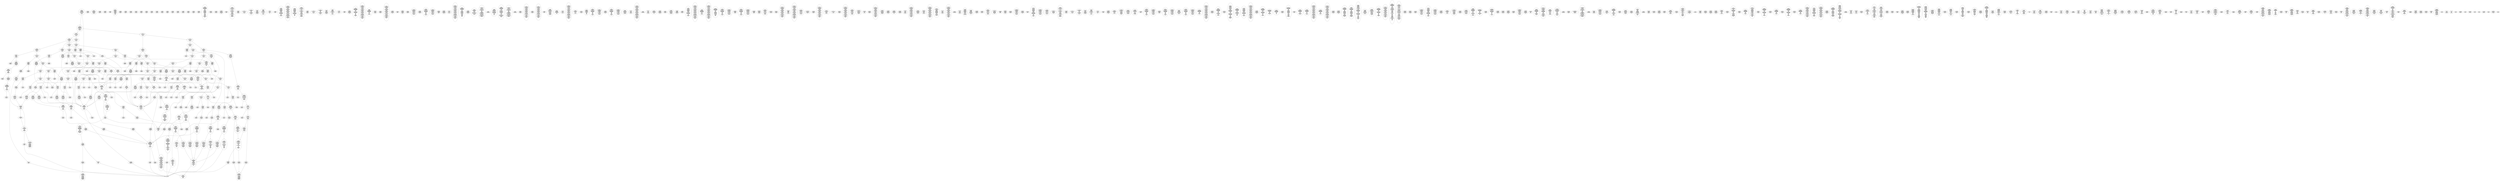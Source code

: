 /* Generated by GvGen v.1.0 (https://www.github.com/stricaud/gvgen) */

digraph G {
compound=true;
   node1 [label="[anywhere]"];
   node2 [label="# 0x0
PUSHX Data
PUSHX Data
MSTORE
PUSHX LogicData
CALLDATASIZE
LT
PUSHX Data
JUMPI
"];
   node3 [label="# 0xd
PUSHX Data
CALLDATALOAD
PUSHX BitData
SHR
PUSHX LogicData
GT
PUSHX Data
JUMPI
"];
   node4 [label="# 0x1e
PUSHX LogicData
GT
PUSHX Data
JUMPI
"];
   node5 [label="# 0x29
PUSHX LogicData
GT
PUSHX Data
JUMPI
"];
   node6 [label="# 0x34
PUSHX LogicData
EQ
PUSHX Data
JUMPI
"];
   node7 [label="# 0x3f
PUSHX LogicData
EQ
PUSHX Data
JUMPI
"];
   node8 [label="# 0x4a
PUSHX LogicData
EQ
PUSHX Data
JUMPI
"];
   node9 [label="# 0x55
PUSHX LogicData
EQ
PUSHX Data
JUMPI
"];
   node10 [label="# 0x60
PUSHX LogicData
EQ
PUSHX Data
JUMPI
"];
   node11 [label="# 0x6b
PUSHX LogicData
EQ
PUSHX Data
JUMPI
"];
   node12 [label="# 0x76
PUSHX Data
REVERT
"];
   node13 [label="# 0x7a
JUMPDEST
PUSHX LogicData
EQ
PUSHX Data
JUMPI
"];
   node14 [label="# 0x86
PUSHX LogicData
EQ
PUSHX Data
JUMPI
"];
   node15 [label="# 0x91
PUSHX LogicData
EQ
PUSHX Data
JUMPI
"];
   node16 [label="# 0x9c
PUSHX LogicData
EQ
PUSHX Data
JUMPI
"];
   node17 [label="# 0xa7
PUSHX LogicData
EQ
PUSHX Data
JUMPI
"];
   node18 [label="# 0xb2
PUSHX LogicData
EQ
PUSHX Data
JUMPI
"];
   node19 [label="# 0xbd
PUSHX Data
REVERT
"];
   node20 [label="# 0xc1
JUMPDEST
PUSHX LogicData
GT
PUSHX Data
JUMPI
"];
   node21 [label="# 0xcd
PUSHX LogicData
EQ
PUSHX Data
JUMPI
"];
   node22 [label="# 0xd8
PUSHX LogicData
EQ
PUSHX Data
JUMPI
"];
   node23 [label="# 0xe3
PUSHX LogicData
EQ
PUSHX Data
JUMPI
"];
   node24 [label="# 0xee
PUSHX LogicData
EQ
PUSHX Data
JUMPI
"];
   node25 [label="# 0xf9
PUSHX LogicData
EQ
PUSHX Data
JUMPI
"];
   node26 [label="# 0x104
PUSHX LogicData
EQ
PUSHX Data
JUMPI
"];
   node27 [label="# 0x10f
PUSHX Data
REVERT
"];
   node28 [label="# 0x113
JUMPDEST
PUSHX LogicData
EQ
PUSHX Data
JUMPI
"];
   node29 [label="# 0x11f
PUSHX LogicData
EQ
PUSHX Data
JUMPI
"];
   node30 [label="# 0x12a
PUSHX LogicData
EQ
PUSHX Data
JUMPI
"];
   node31 [label="# 0x135
PUSHX LogicData
EQ
PUSHX Data
JUMPI
"];
   node32 [label="# 0x140
PUSHX LogicData
EQ
PUSHX Data
JUMPI
"];
   node33 [label="# 0x14b
PUSHX Data
REVERT
"];
   node34 [label="# 0x14f
JUMPDEST
PUSHX LogicData
GT
PUSHX Data
JUMPI
"];
   node35 [label="# 0x15b
PUSHX LogicData
GT
PUSHX Data
JUMPI
"];
   node36 [label="# 0x166
PUSHX LogicData
EQ
PUSHX Data
JUMPI
"];
   node37 [label="# 0x171
PUSHX LogicData
EQ
PUSHX Data
JUMPI
"];
   node38 [label="# 0x17c
PUSHX LogicData
EQ
PUSHX Data
JUMPI
"];
   node39 [label="# 0x187
PUSHX LogicData
EQ
PUSHX Data
JUMPI
"];
   node40 [label="# 0x192
PUSHX LogicData
EQ
PUSHX Data
JUMPI
"];
   node41 [label="# 0x19d
PUSHX LogicData
EQ
PUSHX Data
JUMPI
"];
   node42 [label="# 0x1a8
PUSHX Data
REVERT
"];
   node43 [label="# 0x1ac
JUMPDEST
PUSHX LogicData
EQ
PUSHX Data
JUMPI
"];
   node44 [label="# 0x1b8
PUSHX LogicData
EQ
PUSHX Data
JUMPI
"];
   node45 [label="# 0x1c3
PUSHX LogicData
EQ
PUSHX Data
JUMPI
"];
   node46 [label="# 0x1ce
PUSHX LogicData
EQ
PUSHX Data
JUMPI
"];
   node47 [label="# 0x1d9
PUSHX LogicData
EQ
PUSHX Data
JUMPI
"];
   node48 [label="# 0x1e4
PUSHX Data
REVERT
"];
   node49 [label="# 0x1e8
JUMPDEST
PUSHX LogicData
GT
PUSHX Data
JUMPI
"];
   node50 [label="# 0x1f4
PUSHX LogicData
EQ
PUSHX Data
JUMPI
"];
   node51 [label="# 0x1ff
PUSHX LogicData
EQ
PUSHX Data
JUMPI
"];
   node52 [label="# 0x20a
PUSHX LogicData
EQ
PUSHX Data
JUMPI
"];
   node53 [label="# 0x215
PUSHX LogicData
EQ
PUSHX Data
JUMPI
"];
   node54 [label="# 0x220
PUSHX LogicData
EQ
PUSHX Data
JUMPI
"];
   node55 [label="# 0x22b
PUSHX LogicData
EQ
PUSHX Data
JUMPI
"];
   node56 [label="# 0x236
PUSHX Data
REVERT
"];
   node57 [label="# 0x23a
JUMPDEST
PUSHX LogicData
EQ
PUSHX Data
JUMPI
"];
   node58 [label="# 0x246
PUSHX LogicData
EQ
PUSHX Data
JUMPI
"];
   node59 [label="# 0x251
PUSHX LogicData
EQ
PUSHX Data
JUMPI
"];
   node60 [label="# 0x25c
PUSHX LogicData
EQ
PUSHX Data
JUMPI
"];
   node61 [label="# 0x267
PUSHX LogicData
EQ
PUSHX Data
JUMPI
"];
   node62 [label="# 0x272
JUMPDEST
PUSHX Data
REVERT
"];
   node63 [label="# 0x277
JUMPDEST
CALLVALUE
ISZERO
PUSHX Data
JUMPI
"];
   node64 [label="# 0x27f
PUSHX Data
REVERT
"];
   node65 [label="# 0x283
JUMPDEST
PUSHX Data
PUSHX Data
CALLDATASIZE
PUSHX Data
PUSHX Data
JUMP
"];
   node66 [label="# 0x292
JUMPDEST
PUSHX Data
JUMP
"];
   node67 [label="# 0x297
JUMPDEST
PUSHX MemData
MLOAD
ISZERO
ISZERO
MSTORE
PUSHX ArithData
ADD
"];
   node68 [label="# 0x2a3
JUMPDEST
PUSHX MemData
MLOAD
SUB
RETURN
"];
   node69 [label="# 0x2ac
JUMPDEST
CALLVALUE
ISZERO
PUSHX Data
JUMPI
"];
   node70 [label="# 0x2b4
PUSHX Data
REVERT
"];
   node71 [label="# 0x2b8
JUMPDEST
PUSHX Data
PUSHX Data
JUMP
"];
   node72 [label="# 0x2c1
JUMPDEST
PUSHX MemData
MLOAD
PUSHX Data
PUSHX Data
JUMP
"];
   node73 [label="# 0x2ce
JUMPDEST
CALLVALUE
ISZERO
PUSHX Data
JUMPI
"];
   node74 [label="# 0x2d6
PUSHX Data
REVERT
"];
   node75 [label="# 0x2da
JUMPDEST
PUSHX Data
PUSHX Data
CALLDATASIZE
PUSHX Data
PUSHX Data
JUMP
"];
   node76 [label="# 0x2e9
JUMPDEST
PUSHX Data
JUMP
"];
   node77 [label="# 0x2ee
JUMPDEST
PUSHX MemData
MLOAD
PUSHX ArithData
PUSHX BitData
PUSHX BitData
SHL
SUB
AND
MSTORE
PUSHX ArithData
ADD
PUSHX Data
JUMP
"];
   node78 [label="# 0x306
JUMPDEST
CALLVALUE
ISZERO
PUSHX Data
JUMPI
"];
   node79 [label="# 0x30e
PUSHX Data
REVERT
"];
   node80 [label="# 0x312
JUMPDEST
PUSHX Data
PUSHX Data
JUMP
"];
   node81 [label="# 0x31b
JUMPDEST
CALLVALUE
ISZERO
PUSHX Data
JUMPI
"];
   node82 [label="# 0x323
PUSHX Data
REVERT
"];
   node83 [label="# 0x327
JUMPDEST
PUSHX Data
PUSHX Data
CALLDATASIZE
PUSHX Data
PUSHX Data
JUMP
"];
   node84 [label="# 0x336
JUMPDEST
PUSHX Data
JUMP
"];
   node85 [label="# 0x33b
JUMPDEST
STOP
"];
   node86 [label="# 0x33d
JUMPDEST
CALLVALUE
ISZERO
PUSHX Data
JUMPI
"];
   node87 [label="# 0x345
PUSHX Data
REVERT
"];
   node88 [label="# 0x349
JUMPDEST
PUSHX StorData
SLOAD
"];
   node89 [label="# 0x34e
JUMPDEST
PUSHX MemData
MLOAD
MSTORE
PUSHX ArithData
ADD
PUSHX Data
JUMP
"];
   node90 [label="# 0x35c
JUMPDEST
CALLVALUE
ISZERO
PUSHX Data
JUMPI
"];
   node91 [label="# 0x364
PUSHX Data
REVERT
"];
   node92 [label="# 0x368
JUMPDEST
PUSHX Data
PUSHX Data
CALLDATASIZE
PUSHX Data
PUSHX Data
JUMP
"];
   node93 [label="# 0x377
JUMPDEST
PUSHX Data
PUSHX Data
MSTORE
PUSHX Data
MSTORE
PUSHX Data
SHA3
SLOAD
JUMP
"];
   node94 [label="# 0x389
JUMPDEST
CALLVALUE
ISZERO
PUSHX Data
JUMPI
"];
   node95 [label="# 0x391
PUSHX Data
REVERT
"];
   node96 [label="# 0x395
JUMPDEST
PUSHX Data
PUSHX StorData
SLOAD
JUMP
"];
   node97 [label="# 0x39f
JUMPDEST
CALLVALUE
ISZERO
PUSHX Data
JUMPI
"];
   node98 [label="# 0x3a7
PUSHX Data
REVERT
"];
   node99 [label="# 0x3ab
JUMPDEST
PUSHX StorData
SLOAD
PUSHX Data
PUSHX Data
DIV
PUSHX BitData
AND
JUMP
"];
   node100 [label="# 0x3be
JUMPDEST
CALLVALUE
ISZERO
PUSHX Data
JUMPI
"];
   node101 [label="# 0x3c6
PUSHX Data
REVERT
"];
   node102 [label="# 0x3ca
JUMPDEST
PUSHX Data
PUSHX Data
CALLDATASIZE
PUSHX Data
PUSHX Data
JUMP
"];
   node103 [label="# 0x3d9
JUMPDEST
PUSHX Data
JUMP
"];
   node104 [label="# 0x3de
JUMPDEST
CALLVALUE
ISZERO
PUSHX Data
JUMPI
"];
   node105 [label="# 0x3e6
PUSHX Data
REVERT
"];
   node106 [label="# 0x3ea
JUMPDEST
PUSHX Data
PUSHX Data
CALLDATASIZE
PUSHX Data
PUSHX Data
JUMP
"];
   node107 [label="# 0x3f9
JUMPDEST
PUSHX Data
JUMP
"];
   node108 [label="# 0x3fe
JUMPDEST
CALLVALUE
ISZERO
PUSHX Data
JUMPI
"];
   node109 [label="# 0x406
PUSHX Data
REVERT
"];
   node110 [label="# 0x40a
JUMPDEST
PUSHX Data
PUSHX Data
CALLDATASIZE
PUSHX Data
PUSHX Data
JUMP
"];
   node111 [label="# 0x419
JUMPDEST
PUSHX Data
JUMP
"];
   node112 [label="# 0x41e
JUMPDEST
CALLVALUE
ISZERO
PUSHX Data
JUMPI
"];
   node113 [label="# 0x426
PUSHX Data
REVERT
"];
   node114 [label="# 0x42a
JUMPDEST
PUSHX Data
PUSHX StorData
SLOAD
JUMP
"];
   node115 [label="# 0x434
JUMPDEST
CALLVALUE
ISZERO
PUSHX Data
JUMPI
"];
   node116 [label="# 0x43c
PUSHX Data
REVERT
"];
   node117 [label="# 0x440
JUMPDEST
PUSHX Data
PUSHX Data
JUMP
"];
   node118 [label="# 0x449
JUMPDEST
CALLVALUE
ISZERO
PUSHX Data
JUMPI
"];
   node119 [label="# 0x451
PUSHX Data
REVERT
"];
   node120 [label="# 0x455
JUMPDEST
PUSHX Data
PUSHX Data
JUMP
"];
   node121 [label="# 0x45e
JUMPDEST
CALLVALUE
ISZERO
PUSHX Data
JUMPI
"];
   node122 [label="# 0x466
PUSHX Data
REVERT
"];
   node123 [label="# 0x46a
JUMPDEST
PUSHX Data
PUSHX Data
CALLDATASIZE
PUSHX Data
PUSHX Data
JUMP
"];
   node124 [label="# 0x479
JUMPDEST
PUSHX Data
JUMP
"];
   node125 [label="# 0x47e
JUMPDEST
CALLVALUE
ISZERO
PUSHX Data
JUMPI
"];
   node126 [label="# 0x486
PUSHX Data
REVERT
"];
   node127 [label="# 0x48a
JUMPDEST
PUSHX Data
PUSHX Data
CALLDATASIZE
PUSHX Data
PUSHX Data
JUMP
"];
   node128 [label="# 0x499
JUMPDEST
PUSHX Data
JUMP
"];
   node129 [label="# 0x49e
JUMPDEST
CALLVALUE
ISZERO
PUSHX Data
JUMPI
"];
   node130 [label="# 0x4a6
PUSHX Data
REVERT
"];
   node131 [label="# 0x4aa
JUMPDEST
PUSHX StorData
SLOAD
PUSHX Data
PUSHX Data
DIV
PUSHX BitData
AND
JUMP
"];
   node132 [label="# 0x4bf
JUMPDEST
CALLVALUE
ISZERO
PUSHX Data
JUMPI
"];
   node133 [label="# 0x4c7
PUSHX Data
REVERT
"];
   node134 [label="# 0x4cb
JUMPDEST
PUSHX Data
PUSHX Data
CALLDATASIZE
PUSHX Data
PUSHX Data
JUMP
"];
   node135 [label="# 0x4da
JUMPDEST
PUSHX Data
JUMP
"];
   node136 [label="# 0x4df
JUMPDEST
CALLVALUE
ISZERO
PUSHX Data
JUMPI
"];
   node137 [label="# 0x4e7
PUSHX Data
REVERT
"];
   node138 [label="# 0x4eb
JUMPDEST
PUSHX Data
PUSHX Data
CALLDATASIZE
PUSHX Data
PUSHX Data
JUMP
"];
   node139 [label="# 0x4fa
JUMPDEST
PUSHX Data
JUMP
"];
   node140 [label="# 0x4ff
JUMPDEST
CALLVALUE
ISZERO
PUSHX Data
JUMPI
"];
   node141 [label="# 0x507
PUSHX Data
REVERT
"];
   node142 [label="# 0x50b
JUMPDEST
PUSHX Data
PUSHX StorData
SLOAD
JUMP
"];
   node143 [label="# 0x515
JUMPDEST
CALLVALUE
ISZERO
PUSHX Data
JUMPI
"];
   node144 [label="# 0x51d
PUSHX Data
REVERT
"];
   node145 [label="# 0x521
JUMPDEST
PUSHX Data
PUSHX Data
CALLDATASIZE
PUSHX Data
PUSHX Data
JUMP
"];
   node146 [label="# 0x530
JUMPDEST
PUSHX Data
JUMP
"];
   node147 [label="# 0x535
JUMPDEST
CALLVALUE
ISZERO
PUSHX Data
JUMPI
"];
   node148 [label="# 0x53d
PUSHX Data
REVERT
"];
   node149 [label="# 0x541
JUMPDEST
PUSHX Data
PUSHX Data
CALLDATASIZE
PUSHX Data
PUSHX Data
JUMP
"];
   node150 [label="# 0x550
JUMPDEST
PUSHX Data
JUMP
"];
   node151 [label="# 0x555
JUMPDEST
CALLVALUE
ISZERO
PUSHX Data
JUMPI
"];
   node152 [label="# 0x55d
PUSHX Data
REVERT
"];
   node153 [label="# 0x561
JUMPDEST
PUSHX Data
PUSHX Data
JUMP
"];
   node154 [label="# 0x56a
JUMPDEST
CALLVALUE
ISZERO
PUSHX Data
JUMPI
"];
   node155 [label="# 0x572
PUSHX Data
REVERT
"];
   node156 [label="# 0x576
JUMPDEST
PUSHX Data
PUSHX Data
CALLDATASIZE
PUSHX Data
PUSHX Data
JUMP
"];
   node157 [label="# 0x585
JUMPDEST
PUSHX Data
JUMP
"];
   node158 [label="# 0x58a
JUMPDEST
CALLVALUE
ISZERO
PUSHX Data
JUMPI
"];
   node159 [label="# 0x592
PUSHX Data
REVERT
"];
   node160 [label="# 0x596
JUMPDEST
PUSHX Data
PUSHX StorData
SLOAD
JUMP
"];
   node161 [label="# 0x5a0
JUMPDEST
CALLVALUE
ISZERO
PUSHX Data
JUMPI
"];
   node162 [label="# 0x5a8
PUSHX Data
REVERT
"];
   node163 [label="# 0x5ac
JUMPDEST
PUSHX StorData
SLOAD
PUSHX ArithData
PUSHX BitData
PUSHX BitData
SHL
SUB
AND
PUSHX Data
JUMP
"];
   node164 [label="# 0x5be
JUMPDEST
CALLVALUE
ISZERO
PUSHX Data
JUMPI
"];
   node165 [label="# 0x5c6
PUSHX Data
REVERT
"];
   node166 [label="# 0x5ca
JUMPDEST
PUSHX Data
PUSHX Data
CALLDATASIZE
PUSHX Data
PUSHX Data
JUMP
"];
   node167 [label="# 0x5d9
JUMPDEST
PUSHX Data
JUMP
"];
   node168 [label="# 0x5de
JUMPDEST
CALLVALUE
ISZERO
PUSHX Data
JUMPI
"];
   node169 [label="# 0x5e6
PUSHX Data
REVERT
"];
   node170 [label="# 0x5ea
JUMPDEST
PUSHX StorData
SLOAD
PUSHX Data
PUSHX Data
DIV
PUSHX BitData
AND
JUMP
"];
   node171 [label="# 0x5fe
JUMPDEST
CALLVALUE
ISZERO
PUSHX Data
JUMPI
"];
   node172 [label="# 0x606
PUSHX Data
REVERT
"];
   node173 [label="# 0x60a
JUMPDEST
PUSHX Data
PUSHX Data
JUMP
"];
   node174 [label="# 0x613
JUMPDEST
CALLVALUE
ISZERO
PUSHX Data
JUMPI
"];
   node175 [label="# 0x61b
PUSHX Data
REVERT
"];
   node176 [label="# 0x61f
JUMPDEST
PUSHX Data
PUSHX Data
JUMP
"];
   node177 [label="# 0x628
JUMPDEST
CALLVALUE
ISZERO
PUSHX Data
JUMPI
"];
   node178 [label="# 0x630
PUSHX Data
REVERT
"];
   node179 [label="# 0x634
JUMPDEST
PUSHX Data
PUSHX Data
CALLDATASIZE
PUSHX Data
PUSHX Data
JUMP
"];
   node180 [label="# 0x643
JUMPDEST
PUSHX Data
JUMP
"];
   node181 [label="# 0x648
JUMPDEST
CALLVALUE
ISZERO
PUSHX Data
JUMPI
"];
   node182 [label="# 0x650
PUSHX Data
REVERT
"];
   node183 [label="# 0x654
JUMPDEST
PUSHX Data
PUSHX Data
JUMP
"];
   node184 [label="# 0x65d
JUMPDEST
PUSHX Data
PUSHX Data
CALLDATASIZE
PUSHX Data
PUSHX Data
JUMP
"];
   node185 [label="# 0x66b
JUMPDEST
PUSHX Data
JUMP
"];
   node186 [label="# 0x670
JUMPDEST
CALLVALUE
ISZERO
PUSHX Data
JUMPI
"];
   node187 [label="# 0x678
PUSHX Data
REVERT
"];
   node188 [label="# 0x67c
JUMPDEST
PUSHX Data
PUSHX Data
JUMP
"];
   node189 [label="# 0x685
JUMPDEST
CALLVALUE
ISZERO
PUSHX Data
JUMPI
"];
   node190 [label="# 0x68d
PUSHX Data
REVERT
"];
   node191 [label="# 0x691
JUMPDEST
PUSHX Data
PUSHX Data
CALLDATASIZE
PUSHX Data
PUSHX Data
JUMP
"];
   node192 [label="# 0x6a0
JUMPDEST
PUSHX Data
JUMP
"];
   node193 [label="# 0x6a5
JUMPDEST
CALLVALUE
ISZERO
PUSHX Data
JUMPI
"];
   node194 [label="# 0x6ad
PUSHX Data
REVERT
"];
   node195 [label="# 0x6b1
JUMPDEST
PUSHX Data
PUSHX Data
CALLDATASIZE
PUSHX Data
PUSHX Data
JUMP
"];
   node196 [label="# 0x6c0
JUMPDEST
PUSHX Data
JUMP
"];
   node197 [label="# 0x6c5
JUMPDEST
CALLVALUE
ISZERO
PUSHX Data
JUMPI
"];
   node198 [label="# 0x6cd
PUSHX Data
REVERT
"];
   node199 [label="# 0x6d1
JUMPDEST
PUSHX Data
PUSHX Data
CALLDATASIZE
PUSHX Data
PUSHX Data
JUMP
"];
   node200 [label="# 0x6e0
JUMPDEST
PUSHX Data
JUMP
"];
   node201 [label="# 0x6e5
JUMPDEST
CALLVALUE
ISZERO
PUSHX Data
JUMPI
"];
   node202 [label="# 0x6ed
PUSHX Data
REVERT
"];
   node203 [label="# 0x6f1
JUMPDEST
PUSHX Data
PUSHX Data
CALLDATASIZE
PUSHX Data
PUSHX Data
JUMP
"];
   node204 [label="# 0x700
JUMPDEST
PUSHX ArithData
PUSHX BitData
PUSHX BitData
SHL
SUB
AND
PUSHX Data
MSTORE
PUSHX Data
PUSHX Data
MSTORE
PUSHX Data
SHA3
AND
MSTORE
MSTORE
SHA3
SLOAD
PUSHX BitData
AND
JUMP
"];
   node205 [label="# 0x72e
JUMPDEST
CALLVALUE
ISZERO
PUSHX Data
JUMPI
"];
   node206 [label="# 0x736
PUSHX Data
REVERT
"];
   node207 [label="# 0x73a
JUMPDEST
PUSHX StorData
SLOAD
PUSHX Data
PUSHX BitData
AND
JUMP
"];
   node208 [label="# 0x748
JUMPDEST
CALLVALUE
ISZERO
PUSHX Data
JUMPI
"];
   node209 [label="# 0x750
PUSHX Data
REVERT
"];
   node210 [label="# 0x754
JUMPDEST
PUSHX Data
PUSHX Data
JUMP
"];
   node211 [label="# 0x75d
JUMPDEST
CALLVALUE
ISZERO
PUSHX Data
JUMPI
"];
   node212 [label="# 0x765
PUSHX Data
REVERT
"];
   node213 [label="# 0x769
JUMPDEST
PUSHX Data
PUSHX Data
CALLDATASIZE
PUSHX Data
PUSHX Data
JUMP
"];
   node214 [label="# 0x778
JUMPDEST
PUSHX Data
JUMP
"];
   node215 [label="# 0x77d
JUMPDEST
CALLVALUE
ISZERO
PUSHX Data
JUMPI
"];
   node216 [label="# 0x785
PUSHX Data
REVERT
"];
   node217 [label="# 0x789
JUMPDEST
PUSHX Data
PUSHX Data
CALLDATASIZE
PUSHX Data
PUSHX Data
JUMP
"];
   node218 [label="# 0x798
JUMPDEST
PUSHX Data
JUMP
"];
   node219 [label="# 0x79d
JUMPDEST
CALLVALUE
ISZERO
PUSHX Data
JUMPI
"];
   node220 [label="# 0x7a5
PUSHX Data
REVERT
"];
   node221 [label="# 0x7a9
JUMPDEST
PUSHX Data
PUSHX StorData
SLOAD
JUMP
"];
   node222 [label="# 0x7b3
JUMPDEST
CALLVALUE
ISZERO
PUSHX Data
JUMPI
"];
   node223 [label="# 0x7bb
PUSHX Data
REVERT
"];
   node224 [label="# 0x7bf
JUMPDEST
PUSHX Data
PUSHX Data
JUMP
"];
   node225 [label="# 0x7c9
JUMPDEST
PUSHX Data
PUSHX Data
PUSHX Data
JUMP
"];
   node226 [label="# 0x7d4
JUMPDEST
JUMP
"];
   node227 [label="# 0x7da
JUMPDEST
PUSHX Data
PUSHX StorData
SLOAD
PUSHX Data
PUSHX Data
JUMP
"];
   node228 [label="# 0x7e9
JUMPDEST
PUSHX ArithData
ADD
PUSHX ArithData
DIV
MUL
PUSHX ArithData
ADD
PUSHX MemData
MLOAD
ADD
PUSHX Data
MSTORE
MSTORE
PUSHX ArithData
ADD
SLOAD
PUSHX Data
PUSHX Data
JUMP
"];
   node229 [label="# 0x815
JUMPDEST
ISZERO
PUSHX Data
JUMPI
"];
   node230 [label="# 0x81c
PUSHX LogicData
LT
PUSHX Data
JUMPI
"];
   node231 [label="# 0x824
PUSHX ArithData
SLOAD
DIV
MUL
MSTORE
PUSHX ArithData
ADD
PUSHX Data
JUMP
"];
   node232 [label="# 0x837
JUMPDEST
ADD
PUSHX Data
MSTORE
PUSHX Data
PUSHX Data
SHA3
"];
   node233 [label="# 0x845
JUMPDEST
SLOAD
MSTORE
PUSHX ArithData
ADD
PUSHX ArithData
ADD
GT
PUSHX Data
JUMPI
"];
   node234 [label="# 0x859
SUB
PUSHX BitData
AND
ADD
"];
   node235 [label="# 0x862
JUMPDEST
JUMP
"];
   node236 [label="# 0x86c
JUMPDEST
PUSHX Data
MSTORE
PUSHX Data
PUSHX Data
MSTORE
PUSHX Data
SHA3
SLOAD
PUSHX ArithData
PUSHX BitData
PUSHX BitData
SHL
SUB
AND
PUSHX Data
JUMPI
"];
   node237 [label="# 0x889
PUSHX MemData
MLOAD
PUSHX BitData
PUSHX BitData
SHL
MSTORE
PUSHX Data
PUSHX ArithData
ADD
MSTORE
PUSHX Data
PUSHX ArithData
ADD
MSTORE
PUSHX Data
PUSHX ArithData
ADD
MSTORE
PUSHX BitData
PUSHX BitData
SHL
PUSHX ArithData
ADD
MSTORE
PUSHX ArithData
ADD
"];
   node238 [label="# 0x8e1
JUMPDEST
PUSHX MemData
MLOAD
SUB
REVERT
"];
   node239 [label="# 0x8ea
JUMPDEST
PUSHX Data
MSTORE
PUSHX Data
PUSHX Data
MSTORE
PUSHX Data
SHA3
SLOAD
PUSHX ArithData
PUSHX BitData
PUSHX BitData
SHL
SUB
AND
JUMP
"];
   node240 [label="# 0x906
JUMPDEST
PUSHX StorData
SLOAD
PUSHX Data
PUSHX Data
JUMP
"];
   node241 [label="# 0x913
JUMPDEST
PUSHX ArithData
ADD
PUSHX ArithData
DIV
MUL
PUSHX ArithData
ADD
PUSHX MemData
MLOAD
ADD
PUSHX Data
MSTORE
MSTORE
PUSHX ArithData
ADD
SLOAD
PUSHX Data
PUSHX Data
JUMP
"];
   node242 [label="# 0x93f
JUMPDEST
ISZERO
PUSHX Data
JUMPI
"];
   node243 [label="# 0x946
PUSHX LogicData
LT
PUSHX Data
JUMPI
"];
   node244 [label="# 0x94e
PUSHX ArithData
SLOAD
DIV
MUL
MSTORE
PUSHX ArithData
ADD
PUSHX Data
JUMP
"];
   node245 [label="# 0x961
JUMPDEST
ADD
PUSHX Data
MSTORE
PUSHX Data
PUSHX Data
SHA3
"];
   node246 [label="# 0x96f
JUMPDEST
SLOAD
MSTORE
PUSHX ArithData
ADD
PUSHX ArithData
ADD
GT
PUSHX Data
JUMPI
"];
   node247 [label="# 0x983
SUB
PUSHX BitData
AND
ADD
"];
   node248 [label="# 0x98c
JUMPDEST
JUMP
"];
   node249 [label="# 0x994
JUMPDEST
PUSHX Data
PUSHX Data
PUSHX Data
JUMP
"];
   node250 [label="# 0x99f
JUMPDEST
PUSHX ArithData
PUSHX BitData
PUSHX BitData
SHL
SUB
AND
PUSHX ArithData
PUSHX BitData
PUSHX BitData
SHL
SUB
AND
EQ
ISZERO
PUSHX Data
JUMPI
"];
   node251 [label="# 0x9bc
PUSHX MemData
MLOAD
PUSHX BitData
PUSHX BitData
SHL
MSTORE
PUSHX Data
PUSHX ArithData
ADD
MSTORE
PUSHX Data
PUSHX ArithData
ADD
MSTORE
PUSHX Data
PUSHX ArithData
ADD
MSTORE
PUSHX BitData
PUSHX BitData
SHL
PUSHX ArithData
ADD
MSTORE
PUSHX ArithData
ADD
PUSHX Data
JUMP
"];
   node252 [label="# 0xa0d
JUMPDEST
CALLER
PUSHX ArithData
PUSHX BitData
PUSHX BitData
SHL
SUB
AND
EQ
PUSHX Data
JUMPI
"];
   node253 [label="# 0xa1f
PUSHX Data
CALLER
PUSHX Data
JUMP
"];
   node254 [label="# 0xa29
JUMPDEST
PUSHX Data
JUMPI
"];
   node255 [label="# 0xa2e
PUSHX MemData
MLOAD
PUSHX BitData
PUSHX BitData
SHL
MSTORE
PUSHX Data
PUSHX ArithData
ADD
MSTORE
PUSHX Data
PUSHX ArithData
ADD
MSTORE
PUSHX Data
PUSHX ArithData
ADD
MSTORE
PUSHX Data
PUSHX ArithData
ADD
MSTORE
PUSHX ArithData
ADD
PUSHX Data
JUMP
"];
   node256 [label="# 0xa9b
JUMPDEST
PUSHX Data
PUSHX Data
JUMP
"];
   node257 [label="# 0xaa5
JUMPDEST
JUMP
"];
   node258 [label="# 0xaaa
JUMPDEST
PUSHX Data
CALLER
PUSHX Data
JUMP
"];
   node259 [label="# 0xab4
JUMPDEST
PUSHX Data
JUMPI
"];
   node260 [label="# 0xab9
PUSHX MemData
MLOAD
PUSHX BitData
PUSHX BitData
SHL
MSTORE
PUSHX ArithData
ADD
PUSHX Data
PUSHX Data
JUMP
"];
   node261 [label="# 0xad0
JUMPDEST
PUSHX Data
PUSHX Data
JUMP
"];
   node262 [label="# 0xadb
JUMPDEST
PUSHX StorData
SLOAD
PUSHX ArithData
PUSHX BitData
PUSHX BitData
SHL
SUB
AND
CALLER
EQ
PUSHX Data
JUMPI
"];
   node263 [label="# 0xaee
PUSHX MemData
MLOAD
PUSHX BitData
PUSHX BitData
SHL
MSTORE
PUSHX ArithData
ADD
PUSHX Data
PUSHX Data
JUMP
"];
   node264 [label="# 0xb05
JUMPDEST
PUSHX Data
SSTORE
JUMP
"];
   node265 [label="# 0xb0a
JUMPDEST
PUSHX Data
PUSHX Data
PUSHX Data
JUMP
"];
   node266 [label="# 0xb15
JUMPDEST
LT
PUSHX Data
JUMPI
"];
   node267 [label="# 0xb1c
PUSHX MemData
MLOAD
PUSHX BitData
PUSHX BitData
SHL
MSTORE
PUSHX Data
PUSHX ArithData
ADD
MSTORE
PUSHX Data
PUSHX ArithData
ADD
MSTORE
PUSHX Data
PUSHX ArithData
ADD
MSTORE
PUSHX BitData
PUSHX BitData
SHL
PUSHX ArithData
ADD
MSTORE
PUSHX ArithData
ADD
PUSHX Data
JUMP
"];
   node268 [label="# 0xb77
JUMPDEST
PUSHX ArithData
PUSHX BitData
PUSHX BitData
SHL
SUB
AND
PUSHX Data
MSTORE
PUSHX Data
PUSHX Data
MSTORE
PUSHX Data
SHA3
MSTORE
MSTORE
SHA3
SLOAD
JUMP
"];
   node269 [label="# 0xba0
JUMPDEST
PUSHX StorData
SLOAD
PUSHX ArithData
PUSHX BitData
PUSHX BitData
SHL
SUB
AND
CALLER
EQ
PUSHX Data
JUMPI
"];
   node270 [label="# 0xbb3
PUSHX MemData
MLOAD
PUSHX BitData
PUSHX BitData
SHL
MSTORE
PUSHX ArithData
ADD
PUSHX Data
PUSHX Data
JUMP
"];
   node271 [label="# 0xbca
JUMPDEST
PUSHX StorData
SLOAD
PUSHX BitData
NOT
AND
PUSHX BitData
AND
ISZERO
OR
SSTORE
JUMP
"];
   node272 [label="# 0xbde
JUMPDEST
PUSHX StorData
SLOAD
PUSHX ArithData
PUSHX BitData
PUSHX BitData
SHL
SUB
AND
CALLER
EQ
PUSHX Data
JUMPI
"];
   node273 [label="# 0xbf2
PUSHX StorData
SLOAD
PUSHX ArithData
PUSHX BitData
PUSHX BitData
SHL
SUB
AND
CALLER
EQ
"];
   node274 [label="# 0xc01
JUMPDEST
PUSHX Data
JUMPI
"];
   node275 [label="# 0xc06
PUSHX MemData
MLOAD
PUSHX BitData
PUSHX BitData
SHL
MSTORE
PUSHX Data
PUSHX ArithData
ADD
MSTORE
PUSHX Data
PUSHX ArithData
ADD
MSTORE
PUSHX BitData
PUSHX BitData
SHL
PUSHX ArithData
ADD
MSTORE
PUSHX ArithData
ADD
PUSHX Data
JUMP
"];
   node276 [label="# 0xc3e
JUMPDEST
PUSHX StorData
SLOAD
PUSHX Data
PUSHX ArithData
PUSHX BitData
PUSHX BitData
SHL
SUB
AND
PUSHX Data
PUSHX Data
SELFBALANCE
PUSHX Data
JUMP
"];
   node277 [label="# 0xc59
JUMPDEST
PUSHX Data
PUSHX Data
PUSHX Data
JUMP
"];
   node278 [label="# 0xc64
JUMPDEST
PUSHX MemData
MLOAD
PUSHX Data
GAS
CALL
RETURNDATASIZE
PUSHX LogicData
EQ
PUSHX Data
JUMPI
"];
   node279 [label="# 0xc7f
PUSHX MemData
MLOAD
PUSHX BitData
NOT
PUSHX ArithData
RETURNDATASIZE
ADD
AND
ADD
PUSHX Data
MSTORE
RETURNDATASIZE
MSTORE
RETURNDATASIZE
PUSHX Data
PUSHX ArithData
ADD
RETURNDATACOPY
PUSHX Data
JUMP
"];
   node280 [label="# 0xca0
JUMPDEST
PUSHX Data
"];
   node281 [label="# 0xca5
JUMPDEST
PUSHX Data
PUSHX Data
PUSHX StorData
SLOAD
PUSHX ArithData
PUSHX BitData
PUSHX BitData
SHL
SUB
AND
JUMP
"];
   node282 [label="# 0xcbd
JUMPDEST
PUSHX ArithData
PUSHX BitData
PUSHX BitData
SHL
SUB
AND
SELFBALANCE
PUSHX MemData
MLOAD
PUSHX Data
PUSHX MemData
MLOAD
SUB
GAS
CALL
RETURNDATASIZE
PUSHX LogicData
EQ
PUSHX Data
JUMPI
"];
   node283 [label="# 0xce6
PUSHX MemData
MLOAD
PUSHX BitData
NOT
PUSHX ArithData
RETURNDATASIZE
ADD
AND
ADD
PUSHX Data
MSTORE
RETURNDATASIZE
MSTORE
RETURNDATASIZE
PUSHX Data
PUSHX ArithData
ADD
RETURNDATACOPY
PUSHX Data
JUMP
"];
   node284 [label="# 0xd07
JUMPDEST
PUSHX Data
"];
   node285 [label="# 0xd0c
JUMPDEST
PUSHX Data
JUMPI
"];
   node286 [label="# 0xd16
PUSHX MemData
MLOAD
PUSHX BitData
PUSHX BitData
SHL
MSTORE
PUSHX Data
PUSHX ArithData
ADD
MSTORE
PUSHX Data
PUSHX ArithData
ADD
MSTORE
PUSHX BitData
PUSHX BitData
SHL
PUSHX ArithData
ADD
MSTORE
PUSHX ArithData
ADD
PUSHX Data
JUMP
"];
   node287 [label="# 0xd51
JUMPDEST
PUSHX Data
JUMPI
"];
   node288 [label="# 0xd57
PUSHX MemData
MLOAD
PUSHX BitData
PUSHX BitData
SHL
MSTORE
PUSHX Data
PUSHX ArithData
ADD
MSTORE
PUSHX Data
PUSHX ArithData
ADD
MSTORE
PUSHX BitData
PUSHX BitData
SHL
PUSHX ArithData
ADD
MSTORE
PUSHX ArithData
ADD
PUSHX Data
JUMP
"];
   node289 [label="# 0xd92
JUMPDEST
JUMP
"];
   node290 [label="# 0xd96
JUMPDEST
PUSHX Data
PUSHX MemData
MLOAD
PUSHX ArithData
ADD
PUSHX Data
MSTORE
PUSHX Data
MSTORE
PUSHX Data
JUMP
"];
   node291 [label="# 0xdb1
JUMPDEST
PUSHX Data
PUSHX Data
PUSHX StorData
SLOAD
JUMP
"];
   node292 [label="# 0xdbc
JUMPDEST
LT
PUSHX Data
JUMPI
"];
   node293 [label="# 0xdc3
PUSHX MemData
MLOAD
PUSHX BitData
PUSHX BitData
SHL
MSTORE
PUSHX Data
PUSHX ArithData
ADD
MSTORE
PUSHX Data
PUSHX ArithData
ADD
MSTORE
PUSHX Data
PUSHX ArithData
ADD
MSTORE
PUSHX BitData
PUSHX BitData
SHL
PUSHX ArithData
ADD
MSTORE
PUSHX ArithData
ADD
PUSHX Data
JUMP
"];
   node294 [label="# 0xe1f
JUMPDEST
PUSHX StorData
SLOAD
LT
PUSHX Data
JUMPI
"];
   node295 [label="# 0xe2b
PUSHX Data
PUSHX Data
JUMP
"];
   node296 [label="# 0xe32
JUMPDEST
PUSHX Data
MSTORE
PUSHX Data
PUSHX Data
SHA3
ADD
SLOAD
JUMP
"];
   node297 [label="# 0xe44
JUMPDEST
PUSHX StorData
SLOAD
PUSHX ArithData
PUSHX BitData
PUSHX BitData
SHL
SUB
AND
CALLER
EQ
PUSHX Data
JUMPI
"];
   node298 [label="# 0xe57
PUSHX MemData
MLOAD
PUSHX BitData
PUSHX BitData
SHL
MSTORE
PUSHX ArithData
ADD
PUSHX Data
PUSHX Data
JUMP
"];
   node299 [label="# 0xe6e
JUMPDEST
PUSHX Data
PUSHX Data
JUMP
"];
   node300 [label="# 0xe77
JUMPDEST
JUMP
"];
   node301 [label="# 0xe7a
JUMPDEST
PUSHX StorData
SLOAD
PUSHX ArithData
PUSHX BitData
PUSHX BitData
SHL
SUB
AND
CALLER
EQ
PUSHX Data
JUMPI
"];
   node302 [label="# 0xe8d
PUSHX MemData
MLOAD
PUSHX BitData
PUSHX BitData
SHL
MSTORE
PUSHX ArithData
ADD
PUSHX Data
PUSHX Data
JUMP
"];
   node303 [label="# 0xea4
JUMPDEST
PUSHX Data
PUSHX StorData
SLOAD
PUSHX Data
PUSHX Data
JUMP
"];
   node304 [label="# 0xeb4
JUMPDEST
GT
ISZERO
PUSHX Data
JUMPI
"];
   node305 [label="# 0xebb
PUSHX MemData
MLOAD
PUSHX BitData
PUSHX BitData
SHL
MSTORE
PUSHX Data
PUSHX ArithData
ADD
MSTORE
PUSHX ArithData
ADD
MSTORE
PUSHX Data
PUSHX ArithData
ADD
MSTORE
PUSHX BitData
PUSHX BitData
SHL
PUSHX ArithData
ADD
MSTORE
PUSHX ArithData
ADD
PUSHX Data
JUMP
"];
   node306 [label="# 0xf0e
JUMPDEST
PUSHX Data
"];
   node307 [label="# 0xf11
JUMPDEST
LT
ISZERO
PUSHX Data
JUMPI
"];
   node308 [label="# 0xf1a
PUSHX Data
PUSHX Data
PUSHX StorData
SLOAD
JUMP
"];
   node309 [label="# 0xf26
JUMPDEST
PUSHX Data
PUSHX Data
PUSHX Data
JUMP
"];
   node310 [label="# 0xf31
JUMPDEST
PUSHX Data
JUMP
"];
   node311 [label="# 0xf36
JUMPDEST
PUSHX StorData
SLOAD
PUSHX Data
PUSHX Data
PUSHX Data
JUMP
"];
   node312 [label="# 0xf46
JUMPDEST
SSTORE
PUSHX Data
PUSHX Data
JUMP
"];
   node313 [label="# 0xf56
JUMPDEST
PUSHX Data
JUMP
"];
   node314 [label="# 0xf5e
JUMPDEST
PUSHX Data
MSTORE
PUSHX Data
PUSHX Data
MSTORE
PUSHX Data
SHA3
SLOAD
PUSHX ArithData
PUSHX BitData
PUSHX BitData
SHL
SUB
AND
PUSHX Data
JUMPI
"];
   node315 [label="# 0xf7c
PUSHX MemData
MLOAD
PUSHX BitData
PUSHX BitData
SHL
MSTORE
PUSHX Data
PUSHX ArithData
ADD
MSTORE
PUSHX Data
PUSHX ArithData
ADD
MSTORE
PUSHX Data
PUSHX ArithData
ADD
MSTORE
PUSHX BitData
PUSHX BitData
SHL
PUSHX ArithData
ADD
MSTORE
PUSHX ArithData
ADD
PUSHX Data
JUMP
"];
   node316 [label="# 0xfd5
JUMPDEST
PUSHX Data
PUSHX ArithData
PUSHX BitData
PUSHX BitData
SHL
SUB
AND
PUSHX Data
JUMPI
"];
   node317 [label="# 0xfe6
PUSHX MemData
MLOAD
PUSHX BitData
PUSHX BitData
SHL
MSTORE
PUSHX Data
PUSHX ArithData
ADD
MSTORE
PUSHX Data
PUSHX ArithData
ADD
MSTORE
PUSHX Data
PUSHX ArithData
ADD
MSTORE
PUSHX BitData
PUSHX BitData
SHL
PUSHX ArithData
ADD
MSTORE
PUSHX ArithData
ADD
PUSHX Data
JUMP
"];
   node318 [label="# 0x1040
JUMPDEST
PUSHX ArithData
PUSHX BitData
PUSHX BitData
SHL
SUB
AND
PUSHX Data
MSTORE
PUSHX Data
PUSHX Data
MSTORE
PUSHX Data
SHA3
SLOAD
JUMP
"];
   node319 [label="# 0x105c
JUMPDEST
PUSHX StorData
SLOAD
PUSHX ArithData
PUSHX BitData
PUSHX BitData
SHL
SUB
AND
CALLER
EQ
PUSHX Data
JUMPI
"];
   node320 [label="# 0x106f
PUSHX MemData
MLOAD
PUSHX BitData
PUSHX BitData
SHL
MSTORE
PUSHX ArithData
ADD
PUSHX Data
PUSHX Data
JUMP
"];
   node321 [label="# 0x1086
JUMPDEST
PUSHX Data
PUSHX Data
PUSHX Data
JUMP
"];
   node322 [label="# 0x1090
JUMPDEST
JUMP
"];
   node323 [label="# 0x1092
JUMPDEST
PUSHX StorData
SLOAD
PUSHX ArithData
PUSHX BitData
PUSHX BitData
SHL
SUB
AND
CALLER
EQ
PUSHX Data
JUMPI
"];
   node324 [label="# 0x10a5
PUSHX MemData
MLOAD
PUSHX BitData
PUSHX BitData
SHL
MSTORE
PUSHX ArithData
ADD
PUSHX Data
PUSHX Data
JUMP
"];
   node325 [label="# 0x10bc
JUMPDEST
PUSHX Data
SSTORE
JUMP
"];
   node326 [label="# 0x10c1
JUMPDEST
PUSHX StorData
SLOAD
PUSHX ArithData
PUSHX BitData
PUSHX BitData
SHL
SUB
AND
CALLER
EQ
PUSHX Data
JUMPI
"];
   node327 [label="# 0x10d4
PUSHX MemData
MLOAD
PUSHX BitData
PUSHX BitData
SHL
MSTORE
PUSHX ArithData
ADD
PUSHX Data
PUSHX Data
JUMP
"];
   node328 [label="# 0x10eb
JUMPDEST
PUSHX Data
SSTORE
JUMP
"];
   node329 [label="# 0x10f0
JUMPDEST
PUSHX Data
PUSHX StorData
SLOAD
PUSHX Data
PUSHX Data
JUMP
"];
   node330 [label="# 0x10ff
JUMPDEST
PUSHX StorData
SLOAD
PUSHX ArithData
PUSHX BitData
PUSHX BitData
SHL
SUB
AND
CALLER
EQ
PUSHX Data
JUMPI
"];
   node331 [label="# 0x1112
PUSHX MemData
MLOAD
PUSHX BitData
PUSHX BitData
SHL
MSTORE
PUSHX ArithData
ADD
PUSHX Data
PUSHX Data
JUMP
"];
   node332 [label="# 0x1129
JUMPDEST
PUSHX StorData
SLOAD
PUSHX BitData
NOT
AND
PUSHX ArithData
DIV
PUSHX BitData
AND
ISZERO
MUL
OR
SSTORE
JUMP
"];
   node333 [label="# 0x1148
JUMPDEST
PUSHX Data
CALLER
PUSHX Data
JUMP
"];
   node334 [label="# 0x1153
JUMPDEST
PUSHX StorData
SLOAD
PUSHX ArithData
PUSHX BitData
PUSHX BitData
SHL
SUB
AND
CALLER
EQ
PUSHX Data
JUMPI
"];
   node335 [label="# 0x1166
PUSHX MemData
MLOAD
PUSHX BitData
PUSHX BitData
SHL
MSTORE
PUSHX ArithData
ADD
PUSHX Data
PUSHX Data
JUMP
"];
   node336 [label="# 0x117d
JUMPDEST
PUSHX StorData
SLOAD
PUSHX BitData
NOT
AND
PUSHX BitData
OR
SSTORE
JUMP
"];
   node337 [label="# 0x1192
JUMPDEST
PUSHX StorData
SLOAD
PUSHX Data
DIV
PUSHX BitData
AND
ISZERO
PUSHX Data
JUMPI
"];
   node338 [label="# 0x11a5
PUSHX Data
PUSHX Data
JUMP
"];
   node339 [label="# 0x11ae
JUMPDEST
PUSHX Data
JUMPI
"];
   node340 [label="# 0x11b3
PUSHX MemData
MLOAD
PUSHX BitData
PUSHX BitData
SHL
MSTORE
PUSHX Data
PUSHX ArithData
ADD
MSTORE
PUSHX Data
PUSHX ArithData
ADD
MSTORE
PUSHX Data
PUSHX ArithData
ADD
MSTORE
PUSHX ArithData
ADD
PUSHX Data
JUMP
"];
   node341 [label="# 0x11fa
JUMPDEST
CALLER
ORIGIN
EQ
PUSHX Data
JUMPI
"];
   node342 [label="# 0x1202
PUSHX MemData
MLOAD
PUSHX BitData
PUSHX BitData
SHL
MSTORE
PUSHX Data
PUSHX ArithData
ADD
MSTORE
PUSHX ArithData
ADD
MSTORE
PUSHX Data
PUSHX ArithData
ADD
MSTORE
PUSHX BitData
PUSHX BitData
SHL
PUSHX ArithData
ADD
MSTORE
PUSHX ArithData
ADD
PUSHX Data
JUMP
"];
   node343 [label="# 0x1255
JUMPDEST
PUSHX StorData
SLOAD
PUSHX Data
DIV
PUSHX BitData
AND
PUSHX Data
JUMPI
"];
   node344 [label="# 0x1266
PUSHX StorData
SLOAD
PUSHX BitData
AND
"];
   node345 [label="# 0x126d
JUMPDEST
PUSHX Data
JUMPI
"];
   node346 [label="# 0x1272
PUSHX MemData
MLOAD
PUSHX BitData
PUSHX BitData
SHL
MSTORE
PUSHX Data
PUSHX ArithData
ADD
MSTORE
PUSHX Data
PUSHX ArithData
ADD
MSTORE
PUSHX Data
PUSHX ArithData
ADD
MSTORE
PUSHX ArithData
ADD
PUSHX Data
JUMP
"];
   node347 [label="# 0x12b9
JUMPDEST
PUSHX LogicData
GT
ISZERO
PUSHX Data
JUMPI
"];
   node348 [label="# 0x12c4
PUSHX LogicData
GT
ISZERO
"];
   node349 [label="# 0x12ca
JUMPDEST
PUSHX Data
JUMPI
"];
   node350 [label="# 0x12cf
PUSHX MemData
MLOAD
PUSHX BitData
PUSHX BitData
SHL
MSTORE
PUSHX Data
PUSHX ArithData
ADD
MSTORE
PUSHX Data
PUSHX ArithData
ADD
MSTORE
PUSHX Data
PUSHX ArithData
ADD
MSTORE
PUSHX ArithData
ADD
PUSHX Data
JUMP
"];
   node351 [label="# 0x1316
JUMPDEST
PUSHX StorData
SLOAD
PUSHX Data
DIV
PUSHX BitData
AND
ISZERO
PUSHX Data
JUMPI
"];
   node352 [label="# 0x1328
PUSHX StorData
SLOAD
PUSHX StorData
SLOAD
PUSHX Data
PUSHX Data
JUMP
"];
   node353 [label="# 0x1339
JUMPDEST
GT
ISZERO
"];
   node354 [label="# 0x133c
JUMPDEST
PUSHX Data
JUMPI
"];
   node355 [label="# 0x1341
PUSHX MemData
MLOAD
PUSHX BitData
PUSHX BitData
SHL
MSTORE
PUSHX Data
PUSHX ArithData
ADD
MSTORE
PUSHX ArithData
ADD
MSTORE
PUSHX Data
PUSHX ArithData
ADD
MSTORE
PUSHX ArithData
ADD
PUSHX Data
JUMP
"];
   node356 [label="# 0x1388
JUMPDEST
PUSHX StorData
SLOAD
PUSHX Data
PUSHX Data
PUSHX Data
JUMP
"];
   node357 [label="# 0x1396
JUMPDEST
PUSHX Data
PUSHX Data
PUSHX Data
JUMP
"];
   node358 [label="# 0x13a2
JUMPDEST
PUSHX Data
PUSHX StorData
SLOAD
JUMP
"];
   node359 [label="# 0x13ac
JUMPDEST
PUSHX Data
PUSHX Data
JUMP
"];
   node360 [label="# 0x13b6
JUMPDEST
GT
ISZERO
PUSHX Data
JUMPI
"];
   node361 [label="# 0x13bd
PUSHX MemData
MLOAD
PUSHX BitData
PUSHX BitData
SHL
MSTORE
PUSHX Data
PUSHX ArithData
ADD
MSTORE
PUSHX ArithData
ADD
MSTORE
PUSHX Data
PUSHX ArithData
ADD
MSTORE
PUSHX ArithData
ADD
PUSHX Data
JUMP
"];
   node362 [label="# 0x1404
JUMPDEST
PUSHX StorData
SLOAD
PUSHX Data
PUSHX Data
JUMP
"];
   node363 [label="# 0x1412
JUMPDEST
CALLVALUE
LT
ISZERO
PUSHX Data
JUMPI
"];
   node364 [label="# 0x141a
PUSHX MemData
MLOAD
PUSHX BitData
PUSHX BitData
SHL
MSTORE
PUSHX Data
PUSHX ArithData
ADD
MSTORE
PUSHX Data
PUSHX ArithData
ADD
MSTORE
PUSHX Data
PUSHX ArithData
ADD
MSTORE
PUSHX ArithData
ADD
PUSHX Data
JUMP
"];
   node365 [label="# 0x1461
JUMPDEST
PUSHX StorData
SLOAD
CALLER
PUSHX Data
MSTORE
PUSHX Data
PUSHX Data
MSTORE
PUSHX Data
SHA3
SLOAD
PUSHX Data
PUSHX Data
JUMP
"];
   node366 [label="# 0x147f
JUMPDEST
GT
ISZERO
PUSHX Data
JUMPI
"];
   node367 [label="# 0x1486
PUSHX MemData
MLOAD
PUSHX BitData
PUSHX BitData
SHL
MSTORE
PUSHX Data
PUSHX ArithData
ADD
MSTORE
PUSHX Data
PUSHX ArithData
ADD
MSTORE
PUSHX Data
PUSHX ArithData
ADD
MSTORE
PUSHX ArithData
ADD
PUSHX Data
JUMP
"];
   node368 [label="# 0x14cd
JUMPDEST
PUSHX Data
"];
   node369 [label="# 0x14d0
JUMPDEST
LT
ISZERO
PUSHX Data
JUMPI
"];
   node370 [label="# 0x14d9
CALLER
PUSHX Data
MSTORE
PUSHX Data
PUSHX Data
MSTORE
PUSHX Data
SHA3
SLOAD
PUSHX Data
PUSHX Data
JUMP
"];
   node371 [label="# 0x14f3
JUMPDEST
SSTORE
PUSHX Data
CALLER
PUSHX Data
PUSHX StorData
SLOAD
JUMP
"];
   node372 [label="# 0x1505
JUMPDEST
PUSHX Data
PUSHX Data
JUMP
"];
   node373 [label="# 0x150f
JUMPDEST
PUSHX Data
JUMP
"];
   node374 [label="# 0x1517
JUMPDEST
PUSHX StorData
SLOAD
PUSHX Data
DIV
PUSHX BitData
AND
ISZERO
PUSHX Data
JUMPI
"];
   node375 [label="# 0x1529
PUSHX StorData
SLOAD
PUSHX Data
PUSHX Data
PUSHX Data
JUMP
"];
   node376 [label="# 0x1538
JUMPDEST
SSTORE
JUMP
"];
   node377 [label="# 0x1541
JUMPDEST
PUSHX Data
CALLER
PUSHX Data
JUMP
"];
   node378 [label="# 0x154b
JUMPDEST
PUSHX Data
JUMPI
"];
   node379 [label="# 0x1550
PUSHX MemData
MLOAD
PUSHX BitData
PUSHX BitData
SHL
MSTORE
PUSHX ArithData
ADD
PUSHX Data
PUSHX Data
JUMP
"];
   node380 [label="# 0x1567
JUMPDEST
PUSHX Data
PUSHX Data
JUMP
"];
   node381 [label="# 0x1573
JUMPDEST
JUMP
"];
   node382 [label="# 0x1579
JUMPDEST
PUSHX Data
MSTORE
PUSHX Data
PUSHX Data
MSTORE
PUSHX Data
SHA3
SLOAD
PUSHX Data
PUSHX ArithData
PUSHX BitData
PUSHX BitData
SHL
SUB
AND
PUSHX Data
JUMPI
"];
   node383 [label="# 0x1599
PUSHX MemData
MLOAD
PUSHX BitData
PUSHX BitData
SHL
MSTORE
PUSHX ArithData
ADD
PUSHX Data
PUSHX Data
JUMP
"];
   node384 [label="# 0x15b0
JUMPDEST
PUSHX StorData
SLOAD
PUSHX Data
DIV
PUSHX BitData
AND
PUSHX Data
JUMPI
"];
   node385 [label="# 0x15c2
PUSHX StorData
SLOAD
PUSHX Data
PUSHX Data
JUMP
"];
   node386 [label="# 0x15ce
JUMPDEST
PUSHX ArithData
ADD
PUSHX ArithData
DIV
MUL
PUSHX ArithData
ADD
PUSHX MemData
MLOAD
ADD
PUSHX Data
MSTORE
MSTORE
PUSHX ArithData
ADD
SLOAD
PUSHX Data
PUSHX Data
JUMP
"];
   node387 [label="# 0x15fa
JUMPDEST
ISZERO
PUSHX Data
JUMPI
"];
   node388 [label="# 0x1601
PUSHX LogicData
LT
PUSHX Data
JUMPI
"];
   node389 [label="# 0x1609
PUSHX ArithData
SLOAD
DIV
MUL
MSTORE
PUSHX ArithData
ADD
PUSHX Data
JUMP
"];
   node390 [label="# 0x161c
JUMPDEST
ADD
PUSHX Data
MSTORE
PUSHX Data
PUSHX Data
SHA3
"];
   node391 [label="# 0x162a
JUMPDEST
SLOAD
MSTORE
PUSHX ArithData
ADD
PUSHX ArithData
ADD
GT
PUSHX Data
JUMPI
"];
   node392 [label="# 0x163e
SUB
PUSHX BitData
AND
ADD
"];
   node393 [label="# 0x1647
JUMPDEST
JUMP
"];
   node394 [label="# 0x1653
JUMPDEST
PUSHX Data
PUSHX Data
PUSHX Data
JUMP
"];
   node395 [label="# 0x165e
JUMPDEST
PUSHX LogicData
MLOAD
GT
PUSHX Data
JUMPI
"];
   node396 [label="# 0x166a
PUSHX MemData
MLOAD
PUSHX ArithData
ADD
PUSHX Data
MSTORE
PUSHX Data
MSTORE
PUSHX Data
JUMP
"];
   node397 [label="# 0x167e
JUMPDEST
PUSHX MemData
MLOAD
PUSHX ArithData
ADD
PUSHX Data
PUSHX Data
JUMP
"];
   node398 [label="# 0x168f
JUMPDEST
PUSHX MemData
MLOAD
PUSHX ArithData
SUB
SUB
MSTORE
PUSHX Data
MSTORE
"];
   node399 [label="# 0x169f
JUMPDEST
JUMP
"];
   node400 [label="# 0x16a6
JUMPDEST
PUSHX StorData
SLOAD
PUSHX ArithData
PUSHX BitData
PUSHX BitData
SHL
SUB
AND
CALLER
EQ
PUSHX Data
JUMPI
"];
   node401 [label="# 0x16b9
PUSHX MemData
MLOAD
PUSHX BitData
PUSHX BitData
SHL
MSTORE
PUSHX ArithData
ADD
PUSHX Data
PUSHX Data
JUMP
"];
   node402 [label="# 0x16d0
JUMPDEST
PUSHX Data
SSTORE
JUMP
"];
   node403 [label="# 0x16d5
JUMPDEST
PUSHX StorData
SLOAD
PUSHX ArithData
PUSHX BitData
PUSHX BitData
SHL
SUB
AND
CALLER
EQ
PUSHX Data
JUMPI
"];
   node404 [label="# 0x16e8
PUSHX MemData
MLOAD
PUSHX BitData
PUSHX BitData
SHL
MSTORE
PUSHX ArithData
ADD
PUSHX Data
PUSHX Data
JUMP
"];
   node405 [label="# 0x16ff
JUMPDEST
PUSHX StorData
SLOAD
PUSHX BitData
NOT
AND
PUSHX ArithData
DIV
PUSHX BitData
AND
ISZERO
MUL
OR
SSTORE
JUMP
"];
   node406 [label="# 0x171c
JUMPDEST
PUSHX StorData
SLOAD
PUSHX ArithData
PUSHX BitData
PUSHX BitData
SHL
SUB
AND
CALLER
EQ
PUSHX Data
JUMPI
"];
   node407 [label="# 0x172f
PUSHX MemData
MLOAD
PUSHX BitData
PUSHX BitData
SHL
MSTORE
PUSHX ArithData
ADD
PUSHX Data
PUSHX Data
JUMP
"];
   node408 [label="# 0x1746
JUMPDEST
MLOAD
PUSHX Data
PUSHX Data
PUSHX ArithData
ADD
PUSHX Data
JUMP
"];
   node409 [label="# 0x1759
JUMPDEST
PUSHX StorData
SLOAD
PUSHX ArithData
PUSHX BitData
PUSHX BitData
SHL
SUB
AND
CALLER
EQ
PUSHX Data
JUMPI
"];
   node410 [label="# 0x176c
PUSHX MemData
MLOAD
PUSHX BitData
PUSHX BitData
SHL
MSTORE
PUSHX ArithData
ADD
PUSHX Data
PUSHX Data
JUMP
"];
   node411 [label="# 0x1783
JUMPDEST
PUSHX ArithData
PUSHX BitData
PUSHX BitData
SHL
SUB
AND
PUSHX Data
JUMPI
"];
   node412 [label="# 0x1792
PUSHX MemData
MLOAD
PUSHX BitData
PUSHX BitData
SHL
MSTORE
PUSHX Data
PUSHX ArithData
ADD
MSTORE
PUSHX Data
PUSHX ArithData
ADD
MSTORE
PUSHX Data
PUSHX ArithData
ADD
MSTORE
PUSHX BitData
PUSHX BitData
SHL
PUSHX ArithData
ADD
MSTORE
PUSHX ArithData
ADD
PUSHX Data
JUMP
"];
   node413 [label="# 0x17e8
JUMPDEST
PUSHX Data
PUSHX Data
JUMP
"];
   node414 [label="# 0x17f1
JUMPDEST
PUSHX Data
PUSHX ArithData
PUSHX BitData
PUSHX BitData
SHL
SUB
NOT
AND
PUSHX BitData
PUSHX BitData
SHL
EQ
PUSHX Data
JUMPI
"];
   node415 [label="# 0x180d
PUSHX Data
PUSHX Data
JUMP
"];
   node416 [label="# 0x1816
JUMPDEST
PUSHX Data
MSTORE
PUSHX Data
PUSHX Data
MSTORE
PUSHX Data
SHA3
SLOAD
PUSHX ArithData
PUSHX BitData
PUSHX BitData
SHL
SUB
NOT
AND
PUSHX ArithData
PUSHX BitData
PUSHX BitData
SHL
SUB
AND
OR
SSTORE
PUSHX Data
PUSHX Data
JUMP
"];
   node417 [label="# 0x184b
JUMPDEST
PUSHX ArithData
PUSHX BitData
PUSHX BitData
SHL
SUB
AND
PUSHX Data
PUSHX MemData
MLOAD
PUSHX MemData
MLOAD
SUB
LOGX
JUMP
"];
   node418 [label="# 0x1884
JUMPDEST
PUSHX Data
MSTORE
PUSHX Data
PUSHX Data
MSTORE
PUSHX Data
SHA3
SLOAD
PUSHX ArithData
PUSHX BitData
PUSHX BitData
SHL
SUB
AND
PUSHX Data
JUMPI
"];
   node419 [label="# 0x18a1
PUSHX MemData
MLOAD
PUSHX BitData
PUSHX BitData
SHL
MSTORE
PUSHX Data
PUSHX ArithData
ADD
MSTORE
PUSHX Data
PUSHX ArithData
ADD
MSTORE
PUSHX Data
PUSHX ArithData
ADD
MSTORE
PUSHX BitData
PUSHX BitData
SHL
PUSHX ArithData
ADD
MSTORE
PUSHX ArithData
ADD
PUSHX Data
JUMP
"];
   node420 [label="# 0x18fd
JUMPDEST
PUSHX Data
PUSHX Data
PUSHX Data
JUMP
"];
   node421 [label="# 0x1908
JUMPDEST
PUSHX ArithData
PUSHX BitData
PUSHX BitData
SHL
SUB
AND
PUSHX ArithData
PUSHX BitData
PUSHX BitData
SHL
SUB
AND
EQ
PUSHX Data
JUMPI
"];
   node422 [label="# 0x1925
PUSHX ArithData
PUSHX BitData
PUSHX BitData
SHL
SUB
AND
PUSHX Data
PUSHX Data
JUMP
"];
   node423 [label="# 0x1938
JUMPDEST
PUSHX ArithData
PUSHX BitData
PUSHX BitData
SHL
SUB
AND
EQ
"];
   node424 [label="# 0x1943
JUMPDEST
PUSHX Data
JUMPI
"];
   node425 [label="# 0x1949
PUSHX ArithData
PUSHX BitData
PUSHX BitData
SHL
SUB
AND
PUSHX Data
MSTORE
PUSHX Data
PUSHX Data
MSTORE
PUSHX Data
SHA3
AND
MSTORE
MSTORE
SHA3
SLOAD
PUSHX BitData
AND
"];
   node426 [label="# 0x1973
JUMPDEST
JUMP
"];
   node427 [label="# 0x197b
JUMPDEST
PUSHX ArithData
PUSHX BitData
PUSHX BitData
SHL
SUB
AND
PUSHX Data
PUSHX Data
JUMP
"];
   node428 [label="# 0x198e
JUMPDEST
PUSHX ArithData
PUSHX BitData
PUSHX BitData
SHL
SUB
AND
EQ
PUSHX Data
JUMPI
"];
   node429 [label="# 0x199d
PUSHX MemData
MLOAD
PUSHX BitData
PUSHX BitData
SHL
MSTORE
PUSHX Data
PUSHX ArithData
ADD
MSTORE
PUSHX Data
PUSHX ArithData
ADD
MSTORE
PUSHX Data
PUSHX ArithData
ADD
MSTORE
PUSHX BitData
PUSHX BitData
SHL
PUSHX ArithData
ADD
MSTORE
PUSHX ArithData
ADD
PUSHX Data
JUMP
"];
   node430 [label="# 0x19f6
JUMPDEST
PUSHX ArithData
PUSHX BitData
PUSHX BitData
SHL
SUB
AND
PUSHX Data
JUMPI
"];
   node431 [label="# 0x1a05
PUSHX MemData
MLOAD
PUSHX BitData
PUSHX BitData
SHL
MSTORE
PUSHX Data
PUSHX ArithData
ADD
MSTORE
PUSHX ArithData
ADD
MSTORE
PUSHX Data
PUSHX ArithData
ADD
MSTORE
PUSHX BitData
PUSHX BitData
SHL
PUSHX ArithData
ADD
MSTORE
PUSHX ArithData
ADD
PUSHX Data
JUMP
"];
   node432 [label="# 0x1a58
JUMPDEST
PUSHX Data
PUSHX Data
JUMP
"];
   node433 [label="# 0x1a63
JUMPDEST
PUSHX Data
PUSHX Data
PUSHX Data
JUMP
"];
   node434 [label="# 0x1a6e
JUMPDEST
PUSHX ArithData
PUSHX BitData
PUSHX BitData
SHL
SUB
AND
PUSHX Data
MSTORE
PUSHX Data
PUSHX Data
MSTORE
PUSHX Data
SHA3
SLOAD
PUSHX Data
PUSHX Data
PUSHX Data
JUMP
"];
   node435 [label="# 0x1a97
JUMPDEST
SSTORE
PUSHX ArithData
PUSHX BitData
PUSHX BitData
SHL
SUB
AND
PUSHX Data
MSTORE
PUSHX Data
PUSHX Data
MSTORE
PUSHX Data
SHA3
SLOAD
PUSHX Data
PUSHX Data
PUSHX Data
JUMP
"];
   node436 [label="# 0x1ac5
JUMPDEST
SSTORE
PUSHX Data
MSTORE
PUSHX Data
PUSHX Data
MSTORE
PUSHX MemData
SHA3
SLOAD
PUSHX ArithData
PUSHX BitData
PUSHX BitData
SHL
SUB
NOT
AND
PUSHX ArithData
PUSHX BitData
PUSHX BitData
SHL
SUB
AND
OR
SSTORE
MLOAD
AND
PUSHX Data
LOGX
JUMP
"];
   node437 [label="# 0x1b26
JUMPDEST
MLOAD
PUSHX Data
PUSHX Data
PUSHX ArithData
ADD
PUSHX Data
JUMP
"];
   node438 [label="# 0x1b39
JUMPDEST
PUSHX Data
PUSHX MemData
MLOAD
PUSHX ArithData
ADD
PUSHX Data
MSTORE
PUSHX Data
MSTORE
PUSHX Data
JUMP
"];
   node439 [label="# 0x1b53
JUMPDEST
PUSHX StorData
SLOAD
PUSHX ArithData
PUSHX BitData
PUSHX BitData
SHL
SUB
AND
PUSHX ArithData
PUSHX BitData
PUSHX BitData
SHL
SUB
NOT
AND
OR
SSTORE
PUSHX MemData
MLOAD
AND
PUSHX Data
PUSHX Data
LOGX
JUMP
"];
   node440 [label="# 0x1ba5
JUMPDEST
PUSHX ArithData
PUSHX BitData
PUSHX BitData
SHL
SUB
AND
PUSHX ArithData
PUSHX BitData
PUSHX BitData
SHL
SUB
AND
EQ
ISZERO
PUSHX Data
JUMPI
"];
   node441 [label="# 0x1bc0
PUSHX MemData
MLOAD
PUSHX BitData
PUSHX BitData
SHL
MSTORE
PUSHX Data
PUSHX ArithData
ADD
MSTORE
PUSHX Data
PUSHX ArithData
ADD
MSTORE
PUSHX Data
PUSHX ArithData
ADD
MSTORE
PUSHX ArithData
ADD
PUSHX Data
JUMP
"];
   node442 [label="# 0x1c07
JUMPDEST
PUSHX ArithData
PUSHX BitData
PUSHX BitData
SHL
SUB
AND
PUSHX Data
MSTORE
PUSHX Data
PUSHX ArithData
MSTORE
PUSHX MemData
SHA3
AND
MSTORE
MSTORE
SHA3
SLOAD
PUSHX BitData
NOT
AND
ISZERO
ISZERO
OR
SSTORE
MLOAD
MSTORE
PUSHX Data
ADD
PUSHX MemData
MLOAD
SUB
LOGX
JUMP
"];
   node443 [label="# 0x1c74
JUMPDEST
PUSHX MemData
MLOAD
PUSHX BitData
NOT
CALLER
PUSHX BitData
SHL
AND
PUSHX ArithData
ADD
MSTORE
PUSHX Data
PUSHX ArithData
ADD
PUSHX MemData
MLOAD
PUSHX ArithData
SUB
SUB
MSTORE
PUSHX Data
MSTORE
MLOAD
PUSHX ArithData
ADD
SHA3
PUSHX Data
PUSHX StorData
SLOAD
PUSHX Data
JUMP
"];
   node444 [label="# 0x1cbc
JUMPDEST
PUSHX Data
PUSHX Data
JUMP
"];
   node445 [label="# 0x1cc7
JUMPDEST
PUSHX Data
PUSHX Data
JUMP
"];
   node446 [label="# 0x1cd3
JUMPDEST
PUSHX Data
JUMPI
"];
   node447 [label="# 0x1cd8
PUSHX MemData
MLOAD
PUSHX BitData
PUSHX BitData
SHL
MSTORE
PUSHX ArithData
ADD
PUSHX Data
PUSHX Data
JUMP
"];
   node448 [label="# 0x1cef
JUMPDEST
PUSHX Data
MSTORE
PUSHX Data
PUSHX Data
MSTORE
PUSHX Data
SHA3
SLOAD
PUSHX Data
PUSHX ArithData
PUSHX BitData
PUSHX BitData
SHL
SUB
AND
PUSHX Data
JUMPI
"];
   node449 [label="# 0x1d0f
PUSHX MemData
MLOAD
PUSHX BitData
PUSHX BitData
SHL
MSTORE
PUSHX ArithData
ADD
PUSHX Data
PUSHX Data
JUMP
"];
   node450 [label="# 0x1d26
JUMPDEST
PUSHX Data
PUSHX Data
PUSHX Data
JUMP
"];
   node451 [label="# 0x1d30
JUMPDEST
PUSHX LogicData
MLOAD
GT
PUSHX Data
JUMPI
"];
   node452 [label="# 0x1d3c
PUSHX MemData
MLOAD
PUSHX ArithData
ADD
PUSHX Data
MSTORE
PUSHX Data
MSTORE
PUSHX Data
JUMP
"];
   node453 [label="# 0x1d50
JUMPDEST
PUSHX Data
PUSHX Data
JUMP
"];
   node454 [label="# 0x1d5a
JUMPDEST
PUSHX MemData
MLOAD
PUSHX ArithData
ADD
PUSHX Data
PUSHX Data
JUMP
"];
   node455 [label="# 0x1d6b
JUMPDEST
PUSHX Data
PUSHX ArithData
PUSHX BitData
PUSHX BitData
SHL
SUB
NOT
AND
PUSHX BitData
PUSHX BitData
SHL
EQ
PUSHX Data
JUMPI
"];
   node456 [label="# 0x1d87
PUSHX ArithData
PUSHX BitData
PUSHX BitData
SHL
SUB
NOT
AND
PUSHX BitData
PUSHX BitData
SHL
EQ
"];
   node457 [label="# 0x1d9c
JUMPDEST
PUSHX Data
JUMPI
"];
   node458 [label="# 0x1da2
PUSHX BitData
PUSHX BitData
SHL
PUSHX ArithData
PUSHX BitData
PUSHX BitData
SHL
SUB
NOT
AND
EQ
PUSHX Data
JUMP
"];
   node459 [label="# 0x1dbb
JUMPDEST
PUSHX Data
PUSHX Data
JUMP
"];
   node460 [label="# 0x1dc6
JUMPDEST
PUSHX Data
PUSHX Data
JUMP
"];
   node461 [label="# 0x1dd0
JUMPDEST
PUSHX Data
PUSHX Data
PUSHX Data
JUMP
"];
   node462 [label="# 0x1ddd
JUMPDEST
PUSHX Data
JUMPI
"];
   node463 [label="# 0x1de2
PUSHX MemData
MLOAD
PUSHX BitData
PUSHX BitData
SHL
MSTORE
PUSHX ArithData
ADD
PUSHX Data
PUSHX Data
JUMP
"];
   node464 [label="# 0x1df9
JUMPDEST
PUSHX Data
PUSHX Data
PUSHX Data
JUMP
"];
   node465 [label="# 0x1e06
JUMPDEST
EQ
JUMP
"];
   node466 [label="# 0x1e0f
JUMPDEST
PUSHX Data
PUSHX ArithData
PUSHX BitData
PUSHX BitData
SHL
SUB
AND
EXTCODESIZE
ISZERO
PUSHX Data
JUMPI
"];
   node467 [label="# 0x1e22
PUSHX MemData
MLOAD
PUSHX BitData
PUSHX BitData
SHL
MSTORE
PUSHX ArithData
PUSHX BitData
PUSHX BitData
SHL
SUB
AND
PUSHX Data
PUSHX Data
CALLER
PUSHX ArithData
ADD
PUSHX Data
JUMP
"];
   node468 [label="# 0x1e53
JUMPDEST
PUSHX Data
PUSHX MemData
MLOAD
SUB
PUSHX Data
GAS
CALL
ISZERO
PUSHX Data
JUMPI
"];
   node469 [label="# 0x1e6c
PUSHX MemData
MLOAD
PUSHX ArithData
RETURNDATASIZE
ADD
PUSHX BitData
NOT
AND
ADD
MSTORE
PUSHX Data
ADD
PUSHX Data
JUMP
"];
   node470 [label="# 0x1e8b
JUMPDEST
PUSHX Data
"];
   node471 [label="# 0x1e8e
JUMPDEST
PUSHX Data
JUMPI
"];
   node472 [label="# 0x1e93
RETURNDATASIZE
ISZERO
PUSHX Data
JUMPI
"];
   node473 [label="# 0x1e9b
PUSHX MemData
MLOAD
PUSHX BitData
NOT
PUSHX ArithData
RETURNDATASIZE
ADD
AND
ADD
PUSHX Data
MSTORE
RETURNDATASIZE
MSTORE
RETURNDATASIZE
PUSHX Data
PUSHX ArithData
ADD
RETURNDATACOPY
PUSHX Data
JUMP
"];
   node474 [label="# 0x1ebc
JUMPDEST
PUSHX Data
"];
   node475 [label="# 0x1ec1
JUMPDEST
MLOAD
PUSHX Data
JUMPI
"];
   node476 [label="# 0x1ec9
PUSHX MemData
MLOAD
PUSHX BitData
PUSHX BitData
SHL
MSTORE
PUSHX ArithData
ADD
PUSHX Data
PUSHX Data
JUMP
"];
   node477 [label="# 0x1ee0
JUMPDEST
MLOAD
PUSHX ArithData
ADD
REVERT
"];
   node478 [label="# 0x1ee8
JUMPDEST
PUSHX ArithData
PUSHX BitData
PUSHX BitData
SHL
SUB
NOT
AND
PUSHX BitData
PUSHX BitData
SHL
EQ
PUSHX Data
JUMP
"];
   node479 [label="# 0x1f02
JUMPDEST
PUSHX Data
JUMP
"];
   node480 [label="# 0x1f0d
JUMPDEST
PUSHX Data
PUSHX StorData
SLOAD
PUSHX Data
PUSHX Data
JUMP
"];
   node481 [label="# 0x1f1c
JUMPDEST
PUSHX Data
PUSHX Data
JUMPI
"];
   node482 [label="# 0x1f24
PUSHX Data
MLOAD
ADD
MSTORE
PUSHX Data
MSTORE
PUSHX BitData
PUSHX BitData
SHL
PUSHX ArithData
ADD
MSTORE
JUMP
"];
   node483 [label="# 0x1f40
JUMPDEST
PUSHX Data
"];
   node484 [label="# 0x1f44
JUMPDEST
ISZERO
PUSHX Data
JUMPI
"];
   node485 [label="# 0x1f4b
PUSHX Data
PUSHX Data
JUMP
"];
   node486 [label="# 0x1f54
JUMPDEST
PUSHX Data
PUSHX Data
PUSHX Data
JUMP
"];
   node487 [label="# 0x1f63
JUMPDEST
PUSHX Data
JUMP
"];
   node488 [label="# 0x1f6a
JUMPDEST
PUSHX Data
PUSHX LogicData
GT
ISZERO
PUSHX Data
JUMPI
"];
   node489 [label="# 0x1f7e
PUSHX Data
PUSHX Data
JUMP
"];
   node490 [label="# 0x1f85
JUMPDEST
PUSHX MemData
MLOAD
MSTORE
PUSHX ArithData
ADD
PUSHX BitData
NOT
AND
PUSHX ArithData
ADD
ADD
PUSHX Data
MSTORE
ISZERO
PUSHX Data
JUMPI
"];
   node491 [label="# 0x1fa3
PUSHX ArithData
ADD
CALLDATASIZE
CALLDATACOPY
ADD
"];
   node492 [label="# 0x1faf
JUMPDEST
"];
   node493 [label="# 0x1fb3
JUMPDEST
ISZERO
PUSHX Data
JUMPI
"];
   node494 [label="# 0x1fba
PUSHX Data
PUSHX Data
PUSHX Data
JUMP
"];
   node495 [label="# 0x1fc4
JUMPDEST
PUSHX Data
PUSHX Data
PUSHX Data
JUMP
"];
   node496 [label="# 0x1fd1
JUMPDEST
PUSHX Data
PUSHX Data
PUSHX Data
JUMP
"];
   node497 [label="# 0x1fdc
JUMPDEST
PUSHX BitData
SHL
MLOAD
LT
PUSHX Data
JUMPI
"];
   node498 [label="# 0x1fea
PUSHX Data
PUSHX Data
JUMP
"];
   node499 [label="# 0x1ff1
JUMPDEST
PUSHX ArithData
ADD
ADD
PUSHX ArithData
PUSHX BitData
PUSHX BitData
SHL
SUB
NOT
AND
PUSHX BitData
BYTE
MSTORE8
PUSHX Data
PUSHX Data
PUSHX Data
JUMP
"];
   node500 [label="# 0x2013
JUMPDEST
PUSHX Data
JUMP
"];
   node501 [label="# 0x201a
JUMPDEST
PUSHX ArithData
PUSHX BitData
PUSHX BitData
SHL
SUB
AND
PUSHX Data
JUMPI
"];
   node502 [label="# 0x2029
PUSHX Data
PUSHX StorData
SLOAD
PUSHX Data
MSTORE
PUSHX Data
PUSHX Data
MSTORE
PUSHX Data
SHA3
SSTORE
PUSHX ArithData
ADD
SSTORE
MSTORE
PUSHX ArithData
ADD
SSTORE
JUMP
"];
   node503 [label="# 0x2070
JUMPDEST
PUSHX Data
JUMP
"];
   node504 [label="# 0x2075
JUMPDEST
PUSHX ArithData
PUSHX BitData
PUSHX BitData
SHL
SUB
AND
PUSHX ArithData
PUSHX BitData
PUSHX BitData
SHL
SUB
AND
EQ
PUSHX Data
JUMPI
"];
   node505 [label="# 0x208f
PUSHX Data
PUSHX Data
JUMP
"];
   node506 [label="# 0x2098
JUMPDEST
PUSHX ArithData
PUSHX BitData
PUSHX BitData
SHL
SUB
AND
PUSHX Data
JUMPI
"];
   node507 [label="# 0x20a7
PUSHX Data
PUSHX Data
JUMP
"];
   node508 [label="# 0x20af
JUMPDEST
PUSHX ArithData
PUSHX BitData
PUSHX BitData
SHL
SUB
AND
PUSHX ArithData
PUSHX BitData
PUSHX BitData
SHL
SUB
AND
EQ
PUSHX Data
JUMPI
"];
   node509 [label="# 0x20c9
PUSHX Data
PUSHX Data
JUMP
"];
   node510 [label="# 0x20d2
JUMPDEST
PUSHX ArithData
PUSHX BitData
PUSHX BitData
SHL
SUB
AND
PUSHX Data
JUMPI
"];
   node511 [label="# 0x20e1
PUSHX MemData
MLOAD
PUSHX BitData
PUSHX BitData
SHL
MSTORE
PUSHX Data
PUSHX ArithData
ADD
MSTORE
PUSHX ArithData
ADD
MSTORE
PUSHX Data
PUSHX ArithData
ADD
MSTORE
PUSHX ArithData
ADD
PUSHX Data
JUMP
"];
   node512 [label="# 0x2128
JUMPDEST
PUSHX Data
MSTORE
PUSHX Data
PUSHX Data
MSTORE
PUSHX Data
SHA3
SLOAD
PUSHX ArithData
PUSHX BitData
PUSHX BitData
SHL
SUB
AND
ISZERO
PUSHX Data
JUMPI
"];
   node513 [label="# 0x2146
PUSHX MemData
MLOAD
PUSHX BitData
PUSHX BitData
SHL
MSTORE
PUSHX Data
PUSHX ArithData
ADD
MSTORE
PUSHX Data
PUSHX ArithData
ADD
MSTORE
PUSHX Data
PUSHX ArithData
ADD
MSTORE
PUSHX ArithData
ADD
PUSHX Data
JUMP
"];
   node514 [label="# 0x218d
JUMPDEST
PUSHX Data
PUSHX Data
PUSHX Data
JUMP
"];
   node515 [label="# 0x2199
JUMPDEST
PUSHX ArithData
PUSHX BitData
PUSHX BitData
SHL
SUB
AND
PUSHX Data
MSTORE
PUSHX Data
PUSHX Data
MSTORE
PUSHX Data
SHA3
SLOAD
PUSHX Data
PUSHX Data
PUSHX Data
JUMP
"];
   node516 [label="# 0x21c2
JUMPDEST
SSTORE
PUSHX Data
MSTORE
PUSHX Data
PUSHX Data
MSTORE
PUSHX MemData
SHA3
SLOAD
PUSHX ArithData
PUSHX BitData
PUSHX BitData
SHL
SUB
NOT
AND
PUSHX ArithData
PUSHX BitData
PUSHX BitData
SHL
SUB
AND
OR
SSTORE
MLOAD
PUSHX Data
LOGX
JUMP
"];
   node517 [label="# 0x2220
JUMPDEST
PUSHX Data
"];
   node518 [label="# 0x2225
JUMPDEST
MLOAD
LT
ISZERO
PUSHX Data
JUMPI
"];
   node519 [label="# 0x222f
PUSHX Data
MLOAD
LT
PUSHX Data
JUMPI
"];
   node520 [label="# 0x223b
PUSHX Data
PUSHX Data
JUMP
"];
   node521 [label="# 0x2242
JUMPDEST
PUSHX ArithData
MUL
PUSHX ArithData
ADD
ADD
MLOAD
GT
PUSHX Data
JUMPI
"];
   node522 [label="# 0x2254
PUSHX Data
MLOAD
PUSHX ArithData
ADD
MSTORE
ADD
MSTORE
PUSHX ArithData
ADD
PUSHX MemData
MLOAD
PUSHX ArithData
SUB
SUB
MSTORE
PUSHX Data
MSTORE
MLOAD
PUSHX ArithData
ADD
SHA3
PUSHX Data
JUMP
"];
   node523 [label="# 0x2284
JUMPDEST
PUSHX Data
MLOAD
PUSHX ArithData
ADD
MSTORE
ADD
MSTORE
PUSHX ArithData
ADD
PUSHX MemData
MLOAD
PUSHX ArithData
SUB
SUB
MSTORE
PUSHX Data
MSTORE
MLOAD
PUSHX ArithData
ADD
SHA3
"];
   node524 [label="# 0x22b1
JUMPDEST
PUSHX Data
PUSHX Data
JUMP
"];
   node525 [label="# 0x22bc
JUMPDEST
PUSHX Data
JUMP
"];
   node526 [label="# 0x22c4
JUMPDEST
JUMP
"];
   node527 [label="# 0x22cc
JUMPDEST
PUSHX Data
PUSHX Data
PUSHX Data
PUSHX Data
JUMP
"];
   node528 [label="# 0x22d9
JUMPDEST
PUSHX Data
PUSHX Data
JUMP
"];
   node529 [label="# 0x22e3
JUMPDEST
PUSHX Data
MSTORE
PUSHX Data
PUSHX Data
MSTORE
PUSHX Data
SHA3
SLOAD
EQ
PUSHX Data
JUMPI
"];
   node530 [label="# 0x22fd
PUSHX ArithData
PUSHX BitData
PUSHX BitData
SHL
SUB
AND
PUSHX Data
MSTORE
PUSHX Data
PUSHX Data
MSTORE
PUSHX Data
SHA3
MSTORE
MSTORE
SHA3
SLOAD
MSTORE
SHA3
SSTORE
MSTORE
PUSHX Data
MSTORE
SHA3
SSTORE
"];
   node531 [label="# 0x2336
JUMPDEST
PUSHX Data
MSTORE
PUSHX Data
PUSHX Data
MSTORE
PUSHX Data
SHA3
SSTORE
PUSHX ArithData
PUSHX BitData
PUSHX BitData
SHL
SUB
AND
MSTORE
PUSHX Data
MSTORE
SHA3
MSTORE
MSTORE
SHA3
SSTORE
JUMP
"];
   node532 [label="# 0x2369
JUMPDEST
PUSHX StorData
SLOAD
PUSHX Data
PUSHX Data
PUSHX Data
PUSHX Data
JUMP
"];
   node533 [label="# 0x237b
JUMPDEST
PUSHX Data
MSTORE
PUSHX Data
PUSHX Data
MSTORE
PUSHX Data
SHA3
SLOAD
PUSHX StorData
SLOAD
LT
PUSHX Data
JUMPI
"];
   node534 [label="# 0x239c
PUSHX Data
PUSHX Data
JUMP
"];
   node535 [label="# 0x23a3
JUMPDEST
PUSHX Data
MSTORE
PUSHX Data
PUSHX Data
SHA3
ADD
SLOAD
PUSHX StorData
SLOAD
LT
PUSHX Data
JUMPI
"];
   node536 [label="# 0x23bd
PUSHX Data
PUSHX Data
JUMP
"];
   node537 [label="# 0x23c4
JUMPDEST
PUSHX Data
MSTORE
PUSHX Data
SHA3
ADD
SSTORE
MSTORE
PUSHX Data
MSTORE
PUSHX Data
SHA3
SSTORE
MSTORE
SHA3
SSTORE
PUSHX StorData
SLOAD
PUSHX Data
JUMPI
"];
   node538 [label="# 0x23f5
PUSHX Data
PUSHX Data
JUMP
"];
   node539 [label="# 0x23fc
JUMPDEST
PUSHX ArithData
SUB
PUSHX Data
MSTORE
PUSHX Data
PUSHX Data
SHA3
ADD
PUSHX Data
SSTORE
SSTORE
JUMP
"];
   node540 [label="# 0x2418
JUMPDEST
PUSHX Data
PUSHX Data
PUSHX Data
JUMP
"];
   node541 [label="# 0x2423
JUMPDEST
PUSHX ArithData
PUSHX BitData
PUSHX BitData
SHL
SUB
AND
PUSHX Data
MSTORE
PUSHX Data
PUSHX Data
MSTORE
PUSHX Data
SHA3
MSTORE
MSTORE
SHA3
SSTORE
MSTORE
PUSHX Data
MSTORE
SHA3
SSTORE
JUMP
"];
   node542 [label="# 0x245c
JUMPDEST
SLOAD
PUSHX Data
PUSHX Data
JUMP
"];
   node543 [label="# 0x2468
JUMPDEST
PUSHX Data
MSTORE
PUSHX Data
PUSHX Data
SHA3
PUSHX ArithData
ADD
PUSHX Data
DIV
ADD
PUSHX Data
JUMPI
"];
   node544 [label="# 0x2482
PUSHX Data
SSTORE
PUSHX Data
JUMP
"];
   node545 [label="# 0x248a
JUMPDEST
PUSHX LogicData
LT
PUSHX Data
JUMPI
"];
   node546 [label="# 0x2493
MLOAD
PUSHX BitData
NOT
AND
ADD
OR
SSTORE
PUSHX Data
JUMP
"];
   node547 [label="# 0x24a3
JUMPDEST
ADD
PUSHX ArithData
ADD
SSTORE
ISZERO
PUSHX Data
JUMPI
"];
   node548 [label="# 0x24b2
ADD
"];
   node549 [label="# 0x24b5
JUMPDEST
GT
ISZERO
PUSHX Data
JUMPI
"];
   node550 [label="# 0x24be
MLOAD
SSTORE
PUSHX ArithData
ADD
PUSHX ArithData
ADD
PUSHX Data
JUMP
"];
   node551 [label="# 0x24d0
JUMPDEST
PUSHX Data
PUSHX Data
JUMP
"];
   node552 [label="# 0x24dc
JUMPDEST
JUMP
"];
   node553 [label="# 0x24e0
JUMPDEST
"];
   node554 [label="# 0x24e1
JUMPDEST
GT
ISZERO
PUSHX Data
JUMPI
"];
   node555 [label="# 0x24ea
PUSHX Data
SSTORE
PUSHX ArithData
ADD
PUSHX Data
JUMP
"];
   node556 [label="# 0x24f5
JUMPDEST
PUSHX ArithData
PUSHX BitData
PUSHX BitData
SHL
SUB
NOT
AND
EQ
PUSHX Data
JUMPI
"];
   node557 [label="# 0x2507
PUSHX Data
REVERT
"];
   node558 [label="# 0x250b
JUMPDEST
PUSHX Data
PUSHX LogicData
SUB
SLT
ISZERO
PUSHX Data
JUMPI
"];
   node559 [label="# 0x2519
PUSHX Data
REVERT
"];
   node560 [label="# 0x251d
JUMPDEST
CALLDATALOAD
PUSHX Data
PUSHX Data
JUMP
"];
   node561 [label="# 0x2528
JUMPDEST
PUSHX Data
"];
   node562 [label="# 0x252b
JUMPDEST
LT
ISZERO
PUSHX Data
JUMPI
"];
   node563 [label="# 0x2534
ADD
MLOAD
ADD
MSTORE
PUSHX ArithData
ADD
PUSHX Data
JUMP
"];
   node564 [label="# 0x2543
JUMPDEST
GT
ISZERO
PUSHX Data
JUMPI
"];
   node565 [label="# 0x254c
PUSHX Data
ADD
MSTORE
JUMP
"];
   node566 [label="# 0x2554
JUMPDEST
PUSHX Data
MLOAD
MSTORE
PUSHX Data
PUSHX ArithData
ADD
PUSHX ArithData
ADD
PUSHX Data
JUMP
"];
   node567 [label="# 0x256c
JUMPDEST
PUSHX ArithData
ADD
PUSHX BitData
NOT
AND
ADD
PUSHX ArithData
ADD
JUMP
"];
   node568 [label="# 0x2580
JUMPDEST
PUSHX Data
MSTORE
PUSHX Data
PUSHX Data
PUSHX ArithData
ADD
PUSHX Data
JUMP
"];
   node569 [label="# 0x2593
JUMPDEST
PUSHX Data
PUSHX LogicData
SUB
SLT
ISZERO
PUSHX Data
JUMPI
"];
   node570 [label="# 0x25a1
PUSHX Data
REVERT
"];
   node571 [label="# 0x25a5
JUMPDEST
CALLDATALOAD
JUMP
"];
   node572 [label="# 0x25ac
JUMPDEST
CALLDATALOAD
PUSHX ArithData
PUSHX BitData
PUSHX BitData
SHL
SUB
AND
EQ
PUSHX Data
JUMPI
"];
   node573 [label="# 0x25bf
PUSHX Data
REVERT
"];
   node574 [label="# 0x25c3
JUMPDEST
JUMP
"];
   node575 [label="# 0x25c8
JUMPDEST
PUSHX Data
PUSHX LogicData
SUB
SLT
ISZERO
PUSHX Data
JUMPI
"];
   node576 [label="# 0x25d7
PUSHX Data
REVERT
"];
   node577 [label="# 0x25db
JUMPDEST
PUSHX Data
PUSHX Data
JUMP
"];
   node578 [label="# 0x25e4
JUMPDEST
PUSHX ArithData
ADD
CALLDATALOAD
JUMP
"];
   node579 [label="# 0x25f2
JUMPDEST
PUSHX Data
PUSHX LogicData
SUB
SLT
ISZERO
PUSHX Data
JUMPI
"];
   node580 [label="# 0x2600
PUSHX Data
REVERT
"];
   node581 [label="# 0x2604
JUMPDEST
PUSHX Data
PUSHX Data
JUMP
"];
   node582 [label="# 0x260d
JUMPDEST
PUSHX Data
PUSHX Data
PUSHX LogicData
SUB
SLT
ISZERO
PUSHX Data
JUMPI
"];
   node583 [label="# 0x261e
PUSHX Data
REVERT
"];
   node584 [label="# 0x2622
JUMPDEST
PUSHX Data
PUSHX Data
JUMP
"];
   node585 [label="# 0x262b
JUMPDEST
PUSHX Data
PUSHX ArithData
ADD
PUSHX Data
JUMP
"];
   node586 [label="# 0x2639
JUMPDEST
PUSHX ArithData
ADD
CALLDATALOAD
JUMP
"];
   node587 [label="# 0x2649
JUMPDEST
PUSHX BitData
PUSHX BitData
SHL
PUSHX Data
MSTORE
PUSHX Data
PUSHX Data
MSTORE
PUSHX Data
PUSHX Data
REVERT
"];
   node588 [label="# 0x265f
JUMPDEST
PUSHX MemData
MLOAD
PUSHX ArithData
ADD
PUSHX BitData
NOT
AND
ADD
PUSHX LogicData
GT
LT
OR
ISZERO
PUSHX Data
JUMPI
"];
   node589 [label="# 0x2681
PUSHX Data
PUSHX Data
JUMP
"];
   node590 [label="# 0x2688
JUMPDEST
PUSHX Data
MSTORE
JUMP
"];
   node591 [label="# 0x2690
JUMPDEST
PUSHX Data
PUSHX LogicData
GT
ISZERO
PUSHX Data
JUMPI
"];
   node592 [label="# 0x26a3
PUSHX Data
PUSHX Data
JUMP
"];
   node593 [label="# 0x26aa
JUMPDEST
PUSHX Data
PUSHX ArithData
ADD
PUSHX BitData
NOT
AND
PUSHX ArithData
ADD
PUSHX Data
JUMP
"];
   node594 [label="# 0x26bd
JUMPDEST
MSTORE
ADD
GT
ISZERO
PUSHX Data
JUMPI
"];
   node595 [label="# 0x26cd
PUSHX Data
REVERT
"];
   node596 [label="# 0x26d1
JUMPDEST
PUSHX ArithData
ADD
CALLDATACOPY
PUSHX Data
PUSHX ArithData
ADD
ADD
MSTORE
JUMP
"];
   node597 [label="# 0x26e8
JUMPDEST
PUSHX Data
PUSHX LogicData
SUB
SLT
ISZERO
PUSHX Data
JUMPI
"];
   node598 [label="# 0x26f6
PUSHX Data
REVERT
"];
   node599 [label="# 0x26fa
JUMPDEST
CALLDATALOAD
PUSHX LogicData
GT
ISZERO
PUSHX Data
JUMPI
"];
   node600 [label="# 0x270d
PUSHX Data
REVERT
"];
   node601 [label="# 0x2711
JUMPDEST
ADD
PUSHX ArithData
ADD
SGT
PUSHX Data
JUMPI
"];
   node602 [label="# 0x271e
PUSHX Data
REVERT
"];
   node603 [label="# 0x2722
JUMPDEST
PUSHX Data
CALLDATALOAD
PUSHX ArithData
ADD
PUSHX Data
JUMP
"];
   node604 [label="# 0x2731
JUMPDEST
PUSHX Data
PUSHX LogicData
SUB
SLT
ISZERO
PUSHX Data
JUMPI
"];
   node605 [label="# 0x2740
PUSHX Data
REVERT
"];
   node606 [label="# 0x2744
JUMPDEST
PUSHX Data
PUSHX Data
JUMP
"];
   node607 [label="# 0x274d
JUMPDEST
PUSHX ArithData
ADD
CALLDATALOAD
ISZERO
ISZERO
EQ
PUSHX Data
JUMPI
"];
   node608 [label="# 0x275e
PUSHX Data
REVERT
"];
   node609 [label="# 0x2762
JUMPDEST
JUMP
"];
   node610 [label="# 0x276d
JUMPDEST
PUSHX Data
PUSHX LogicData
SUB
SLT
ISZERO
PUSHX Data
JUMPI
"];
   node611 [label="# 0x277c
PUSHX Data
REVERT
"];
   node612 [label="# 0x2780
JUMPDEST
CALLDATALOAD
PUSHX ArithData
ADD
CALLDATALOAD
PUSHX LogicData
GT
ISZERO
PUSHX Data
JUMPI
"];
   node613 [label="# 0x279c
PUSHX Data
REVERT
"];
   node614 [label="# 0x27a0
JUMPDEST
ADD
PUSHX ArithData
ADD
SLT
PUSHX Data
JUMPI
"];
   node615 [label="# 0x27b0
PUSHX Data
REVERT
"];
   node616 [label="# 0x27b4
JUMPDEST
CALLDATALOAD
GT
ISZERO
PUSHX Data
JUMPI
"];
   node617 [label="# 0x27bf
PUSHX Data
PUSHX Data
JUMP
"];
   node618 [label="# 0x27c6
JUMPDEST
PUSHX BitData
SHL
PUSHX Data
ADD
PUSHX Data
JUMP
"];
   node619 [label="# 0x27d7
JUMPDEST
MSTORE
ADD
ADD
ADD
GT
ISZERO
PUSHX Data
JUMPI
"];
   node620 [label="# 0x27ed
PUSHX Data
REVERT
"];
   node621 [label="# 0x27f1
JUMPDEST
ADD
"];
   node622 [label="# 0x27f6
JUMPDEST
LT
ISZERO
PUSHX Data
JUMPI
"];
   node623 [label="# 0x27ff
CALLDATALOAD
MSTORE
ADD
ADD
PUSHX Data
JUMP
"];
   node624 [label="# 0x280f
JUMPDEST
JUMP
"];
   node625 [label="# 0x281f
JUMPDEST
PUSHX Data
PUSHX Data
PUSHX LogicData
SUB
SLT
ISZERO
PUSHX Data
JUMPI
"];
   node626 [label="# 0x2831
PUSHX Data
REVERT
"];
   node627 [label="# 0x2835
JUMPDEST
PUSHX Data
PUSHX Data
JUMP
"];
   node628 [label="# 0x283e
JUMPDEST
PUSHX Data
PUSHX ArithData
ADD
PUSHX Data
JUMP
"];
   node629 [label="# 0x284c
JUMPDEST
PUSHX ArithData
ADD
CALLDATALOAD
PUSHX ArithData
ADD
CALLDATALOAD
PUSHX LogicData
GT
ISZERO
PUSHX Data
JUMPI
"];
   node630 [label="# 0x286b
PUSHX Data
REVERT
"];
   node631 [label="# 0x286f
JUMPDEST
ADD
PUSHX ArithData
ADD
SGT
PUSHX Data
JUMPI
"];
   node632 [label="# 0x287c
PUSHX Data
REVERT
"];
   node633 [label="# 0x2880
JUMPDEST
PUSHX Data
CALLDATALOAD
PUSHX ArithData
ADD
PUSHX Data
JUMP
"];
   node634 [label="# 0x288f
JUMPDEST
JUMP
"];
   node635 [label="# 0x289b
JUMPDEST
PUSHX Data
PUSHX LogicData
SUB
SLT
ISZERO
PUSHX Data
JUMPI
"];
   node636 [label="# 0x28aa
PUSHX Data
REVERT
"];
   node637 [label="# 0x28ae
JUMPDEST
PUSHX Data
PUSHX Data
JUMP
"];
   node638 [label="# 0x28b7
JUMPDEST
PUSHX Data
PUSHX ArithData
ADD
PUSHX Data
JUMP
"];
   node639 [label="# 0x28c5
JUMPDEST
JUMP
"];
   node640 [label="# 0x28ce
JUMPDEST
PUSHX BitData
SHR
AND
PUSHX Data
JUMPI
"];
   node641 [label="# 0x28dc
PUSHX BitData
AND
"];
   node642 [label="# 0x28e2
JUMPDEST
PUSHX LogicData
LT
EQ
ISZERO
PUSHX Data
JUMPI
"];
   node643 [label="# 0x28ee
PUSHX BitData
PUSHX BitData
SHL
PUSHX Data
MSTORE
PUSHX Data
PUSHX Data
MSTORE
PUSHX Data
PUSHX Data
REVERT
"];
   node644 [label="# 0x2903
JUMPDEST
JUMP
"];
   node645 [label="# 0x2909
JUMPDEST
PUSHX ArithData
MSTORE
PUSHX Data
ADD
MSTORE
PUSHX Data
PUSHX ArithData
ADD
MSTORE
PUSHX BitData
PUSHX BitData
SHL
PUSHX ArithData
ADD
MSTORE
PUSHX ArithData
ADD
JUMP
"];
   node646 [label="# 0x295a
JUMPDEST
PUSHX ArithData
MSTORE
ADD
MSTORE
PUSHX Data
PUSHX ArithData
ADD
MSTORE
PUSHX ArithData
ADD
JUMP
"];
   node647 [label="# 0x298f
JUMPDEST
PUSHX BitData
PUSHX BitData
SHL
PUSHX Data
MSTORE
PUSHX Data
PUSHX Data
MSTORE
PUSHX Data
PUSHX Data
REVERT
"];
   node648 [label="# 0x29a5
JUMPDEST
PUSHX BitData
PUSHX BitData
SHL
PUSHX Data
MSTORE
PUSHX Data
PUSHX Data
MSTORE
PUSHX Data
PUSHX Data
REVERT
"];
   node649 [label="# 0x29bb
JUMPDEST
PUSHX Data
PUSHX Data
JUMPI
"];
   node650 [label="# 0x29c3
PUSHX Data
PUSHX Data
JUMP
"];
   node651 [label="# 0x29ca
JUMPDEST
DIV
JUMP
"];
   node652 [label="# 0x29cf
JUMPDEST
PUSHX Data
PUSHX BitData
NOT
DIV
GT
ISZERO
ISZERO
AND
ISZERO
PUSHX Data
JUMPI
"];
   node653 [label="# 0x29e2
PUSHX Data
PUSHX Data
JUMP
"];
   node654 [label="# 0x29e9
JUMPDEST
MUL
JUMP
"];
   node655 [label="# 0x29ee
JUMPDEST
PUSHX BitData
PUSHX BitData
SHL
PUSHX Data
MSTORE
PUSHX Data
PUSHX Data
MSTORE
PUSHX Data
PUSHX Data
REVERT
"];
   node656 [label="# 0x2a04
JUMPDEST
PUSHX Data
NOT
GT
ISZERO
PUSHX Data
JUMPI
"];
   node657 [label="# 0x2a10
PUSHX Data
PUSHX Data
JUMP
"];
   node658 [label="# 0x2a17
JUMPDEST
ADD
JUMP
"];
   node659 [label="# 0x2a1c
JUMPDEST
PUSHX Data
PUSHX BitData
NOT
EQ
ISZERO
PUSHX Data
JUMPI
"];
   node660 [label="# 0x2a29
PUSHX Data
PUSHX Data
JUMP
"];
   node661 [label="# 0x2a30
JUMPDEST
PUSHX ArithData
ADD
JUMP
"];
   node662 [label="# 0x2a37
JUMPDEST
PUSHX Data
LT
ISZERO
PUSHX Data
JUMPI
"];
   node663 [label="# 0x2a42
PUSHX Data
PUSHX Data
JUMP
"];
   node664 [label="# 0x2a49
JUMPDEST
SUB
JUMP
"];
   node665 [label="# 0x2a4e
JUMPDEST
PUSHX ArithData
MSTORE
PUSHX Data
ADD
MSTORE
PUSHX Data
PUSHX ArithData
ADD
MSTORE
PUSHX BitData
PUSHX BitData
SHL
PUSHX ArithData
ADD
MSTORE
PUSHX ArithData
ADD
JUMP
"];
   node666 [label="# 0x2a9d
JUMPDEST
PUSHX Data
MLOAD
PUSHX Data
PUSHX ArithData
ADD
PUSHX Data
JUMP
"];
   node667 [label="# 0x2aaf
JUMPDEST
PUSHX BitData
PUSHX BitData
SHL
ADD
MSTORE
PUSHX ArithData
ADD
JUMP
"];
   node668 [label="# 0x2ac6
JUMPDEST
PUSHX ArithData
MSTORE
PUSHX Data
ADD
MSTORE
PUSHX Data
PUSHX ArithData
ADD
MSTORE
PUSHX BitData
PUSHX BitData
SHL
PUSHX ArithData
ADD
MSTORE
PUSHX ArithData
ADD
JUMP
"];
   node669 [label="# 0x2b18
JUMPDEST
PUSHX Data
MLOAD
PUSHX Data
PUSHX ArithData
ADD
PUSHX Data
JUMP
"];
   node670 [label="# 0x2b2a
JUMPDEST
MLOAD
ADD
PUSHX Data
PUSHX ArithData
ADD
PUSHX Data
JUMP
"];
   node671 [label="# 0x2b3e
JUMPDEST
ADD
JUMP
"];
   node672 [label="# 0x2b47
JUMPDEST
PUSHX ArithData
PUSHX BitData
PUSHX BitData
SHL
SUB
AND
MSTORE
AND
PUSHX ArithData
ADD
MSTORE
PUSHX ArithData
ADD
MSTORE
PUSHX ArithData
PUSHX ArithData
ADD
MSTORE
PUSHX Data
PUSHX Data
ADD
PUSHX Data
JUMP
"];
   node673 [label="# 0x2b7a
JUMPDEST
JUMP
"];
   node674 [label="# 0x2b84
JUMPDEST
PUSHX Data
PUSHX LogicData
SUB
SLT
ISZERO
PUSHX Data
JUMPI
"];
   node675 [label="# 0x2b92
PUSHX Data
REVERT
"];
   node676 [label="# 0x2b96
JUMPDEST
MLOAD
PUSHX Data
PUSHX Data
JUMP
"];
   node677 [label="# 0x2ba1
JUMPDEST
PUSHX Data
PUSHX Data
JUMPI
"];
   node678 [label="# 0x2ba9
PUSHX Data
PUSHX Data
JUMP
"];
   node679 [label="# 0x2bb0
JUMPDEST
MOD
JUMP
"];
   node680 [label="# 0x2bb5
JUMPDEST
PUSHX BitData
PUSHX BitData
SHL
PUSHX Data
MSTORE
PUSHX Data
PUSHX Data
MSTORE
PUSHX Data
PUSHX Data
REVERT
"];
   node681 [label="# 0x2bcb
INVALID
"];
   node682 [label="# 0x2bcc
LOGX
PUSHX Data
INVALID
"];
   node683 [label="# 0x2bd4
SLT
SHA3
INVALID
"];
   node684 [label="# 0x2bd7
INVALID
"];
   node685 [label="# 0x2bd8
DIFFICULTY
INVALID
"];
   node686 [label="# 0x2bda
INVALID
"];
   node687 [label="# 0x2bdd
PUSHX Data
INVALID
"];
   node688 [label="# 0x2be6
INVALID
"];
   node689 [label="# 0x2be7
INVALID
"];
   node690 [label="# 0x2be8
CALLVALUE
INVALID
"];
   node691 [label="# 0x2bea
INVALID
"];
   node692 [label="# 0x2beb
PUSHX Data
PUSHX Data
STOP
"];
   node693 [label="# 0x2c00
CALLER
"];
node2->node62;
node2->node3;
node3->node34;
node3->node4;
node4->node20;
node4->node5;
node5->node13;
node5->node6;
node6->node205;
node6->node7;
node7->node208;
node7->node8;
node8->node211;
node8->node9;
node9->node215;
node9->node10;
node10->node219;
node10->node11;
node11->node222;
node11->node12;
node13->node184;
node13->node14;
node14->node186;
node14->node15;
node15->node189;
node15->node16;
node16->node193;
node16->node17;
node17->node197;
node17->node18;
node18->node201;
node18->node19;
node20->node28;
node20->node21;
node21->node164;
node21->node22;
node22->node168;
node22->node23;
node23->node171;
node23->node24;
node24->node174;
node24->node25;
node25->node177;
node25->node26;
node26->node181;
node26->node27;
node28->node147;
node28->node29;
node29->node151;
node29->node30;
node30->node154;
node30->node31;
node31->node158;
node31->node32;
node32->node161;
node32->node33;
node34->node49;
node34->node35;
node35->node43;
node35->node36;
node36->node125;
node36->node37;
node37->node129;
node37->node38;
node38->node132;
node38->node39;
node39->node136;
node39->node40;
node40->node140;
node40->node41;
node41->node143;
node41->node42;
node43->node108;
node43->node44;
node44->node112;
node44->node45;
node45->node115;
node45->node46;
node46->node118;
node46->node47;
node47->node121;
node47->node48;
node49->node57;
node49->node50;
node50->node86;
node50->node51;
node51->node90;
node51->node52;
node52->node94;
node52->node53;
node53->node97;
node53->node54;
node54->node100;
node54->node55;
node55->node104;
node55->node56;
node57->node63;
node57->node58;
node58->node69;
node58->node59;
node59->node73;
node59->node60;
node60->node78;
node60->node61;
node61->node81;
node61->node62;
node63->node65;
node63->node64;
node65->node558;
node67->node68;
node69->node71;
node69->node70;
node71->node227;
node73->node75;
node73->node74;
node75->node569;
node77->node68;
node78->node80;
node78->node79;
node80->node240;
node81->node83;
node81->node82;
node83->node575;
node86->node88;
node86->node87;
node88->node89;
node89->node68;
node90->node92;
node90->node91;
node92->node579;
node94->node96;
node94->node95;
node96->node89;
node97->node99;
node97->node98;
node99->node67;
node100->node102;
node100->node101;
node102->node582;
node104->node106;
node104->node105;
node106->node569;
node108->node110;
node108->node109;
node110->node575;
node112->node114;
node112->node113;
node114->node89;
node115->node117;
node115->node116;
node117->node269;
node118->node120;
node118->node119;
node120->node272;
node121->node123;
node121->node122;
node123->node582;
node125->node127;
node125->node126;
node127->node569;
node129->node131;
node129->node130;
node131->node67;
node132->node134;
node132->node133;
node134->node597;
node136->node138;
node136->node137;
node138->node575;
node140->node142;
node140->node141;
node142->node89;
node143->node145;
node143->node144;
node145->node569;
node147->node149;
node147->node148;
node149->node579;
node151->node153;
node151->node152;
node153->node319;
node154->node156;
node154->node155;
node156->node569;
node158->node160;
node158->node159;
node160->node89;
node161->node163;
node161->node162;
node163->node77;
node164->node166;
node164->node165;
node166->node569;
node168->node170;
node168->node169;
node170->node67;
node171->node173;
node171->node172;
node173->node329;
node174->node176;
node174->node175;
node176->node330;
node177->node179;
node177->node178;
node179->node604;
node181->node183;
node181->node182;
node183->node334;
node184->node610;
node186->node188;
node186->node187;
node188->node89;
node189->node191;
node189->node190;
node191->node625;
node193->node195;
node193->node194;
node195->node569;
node197->node199;
node197->node198;
node199->node569;
node201->node203;
node201->node202;
node203->node635;
node205->node207;
node205->node206;
node207->node67;
node208->node210;
node208->node209;
node210->node403;
node211->node213;
node211->node212;
node213->node597;
node215->node217;
node215->node216;
node217->node579;
node219->node221;
node219->node220;
node221->node89;
node222->node224;
node222->node223;
node224->node89;
node227->node640;
node240->node640;
node269->node271;
node269->node270;
node270->node646;
node271->node1;
node272->node274;
node272->node273;
node273->node274;
node274->node276;
node274->node275;
node275->node238;
node276->node649;
node300->node1;
node319->node321;
node319->node320;
node320->node646;
node321->node439;
node322->node1;
node329->node640;
node330->node332;
node330->node331;
node331->node646;
node332->node1;
node334->node336;
node334->node335;
node335->node646;
node336->node1;
node403->node405;
node403->node404;
node404->node646;
node405->node1;
node439->node322;
node556->node300;
node556->node557;
node558->node560;
node558->node559;
node560->node556;
node569->node571;
node569->node570;
node571->node1;
node572->node574;
node572->node573;
node574->node1;
node575->node577;
node575->node576;
node577->node572;
node579->node581;
node579->node580;
node581->node572;
node582->node584;
node582->node583;
node584->node572;
node588->node590;
node588->node589;
node589->node587;
node590->node1;
node591->node593;
node591->node592;
node592->node587;
node593->node588;
node597->node599;
node597->node598;
node599->node601;
node599->node600;
node601->node603;
node601->node602;
node603->node591;
node604->node606;
node604->node605;
node606->node572;
node610->node612;
node610->node611;
node612->node614;
node612->node613;
node614->node616;
node614->node615;
node616->node618;
node616->node617;
node617->node587;
node618->node588;
node625->node627;
node625->node626;
node627->node572;
node635->node637;
node635->node636;
node637->node572;
node640->node642;
node640->node641;
node641->node642;
node642->node644;
node642->node643;
node644->node1;
node646->node238;
node649->node651;
node649->node650;
node650->node647;
node651->node1;
}
